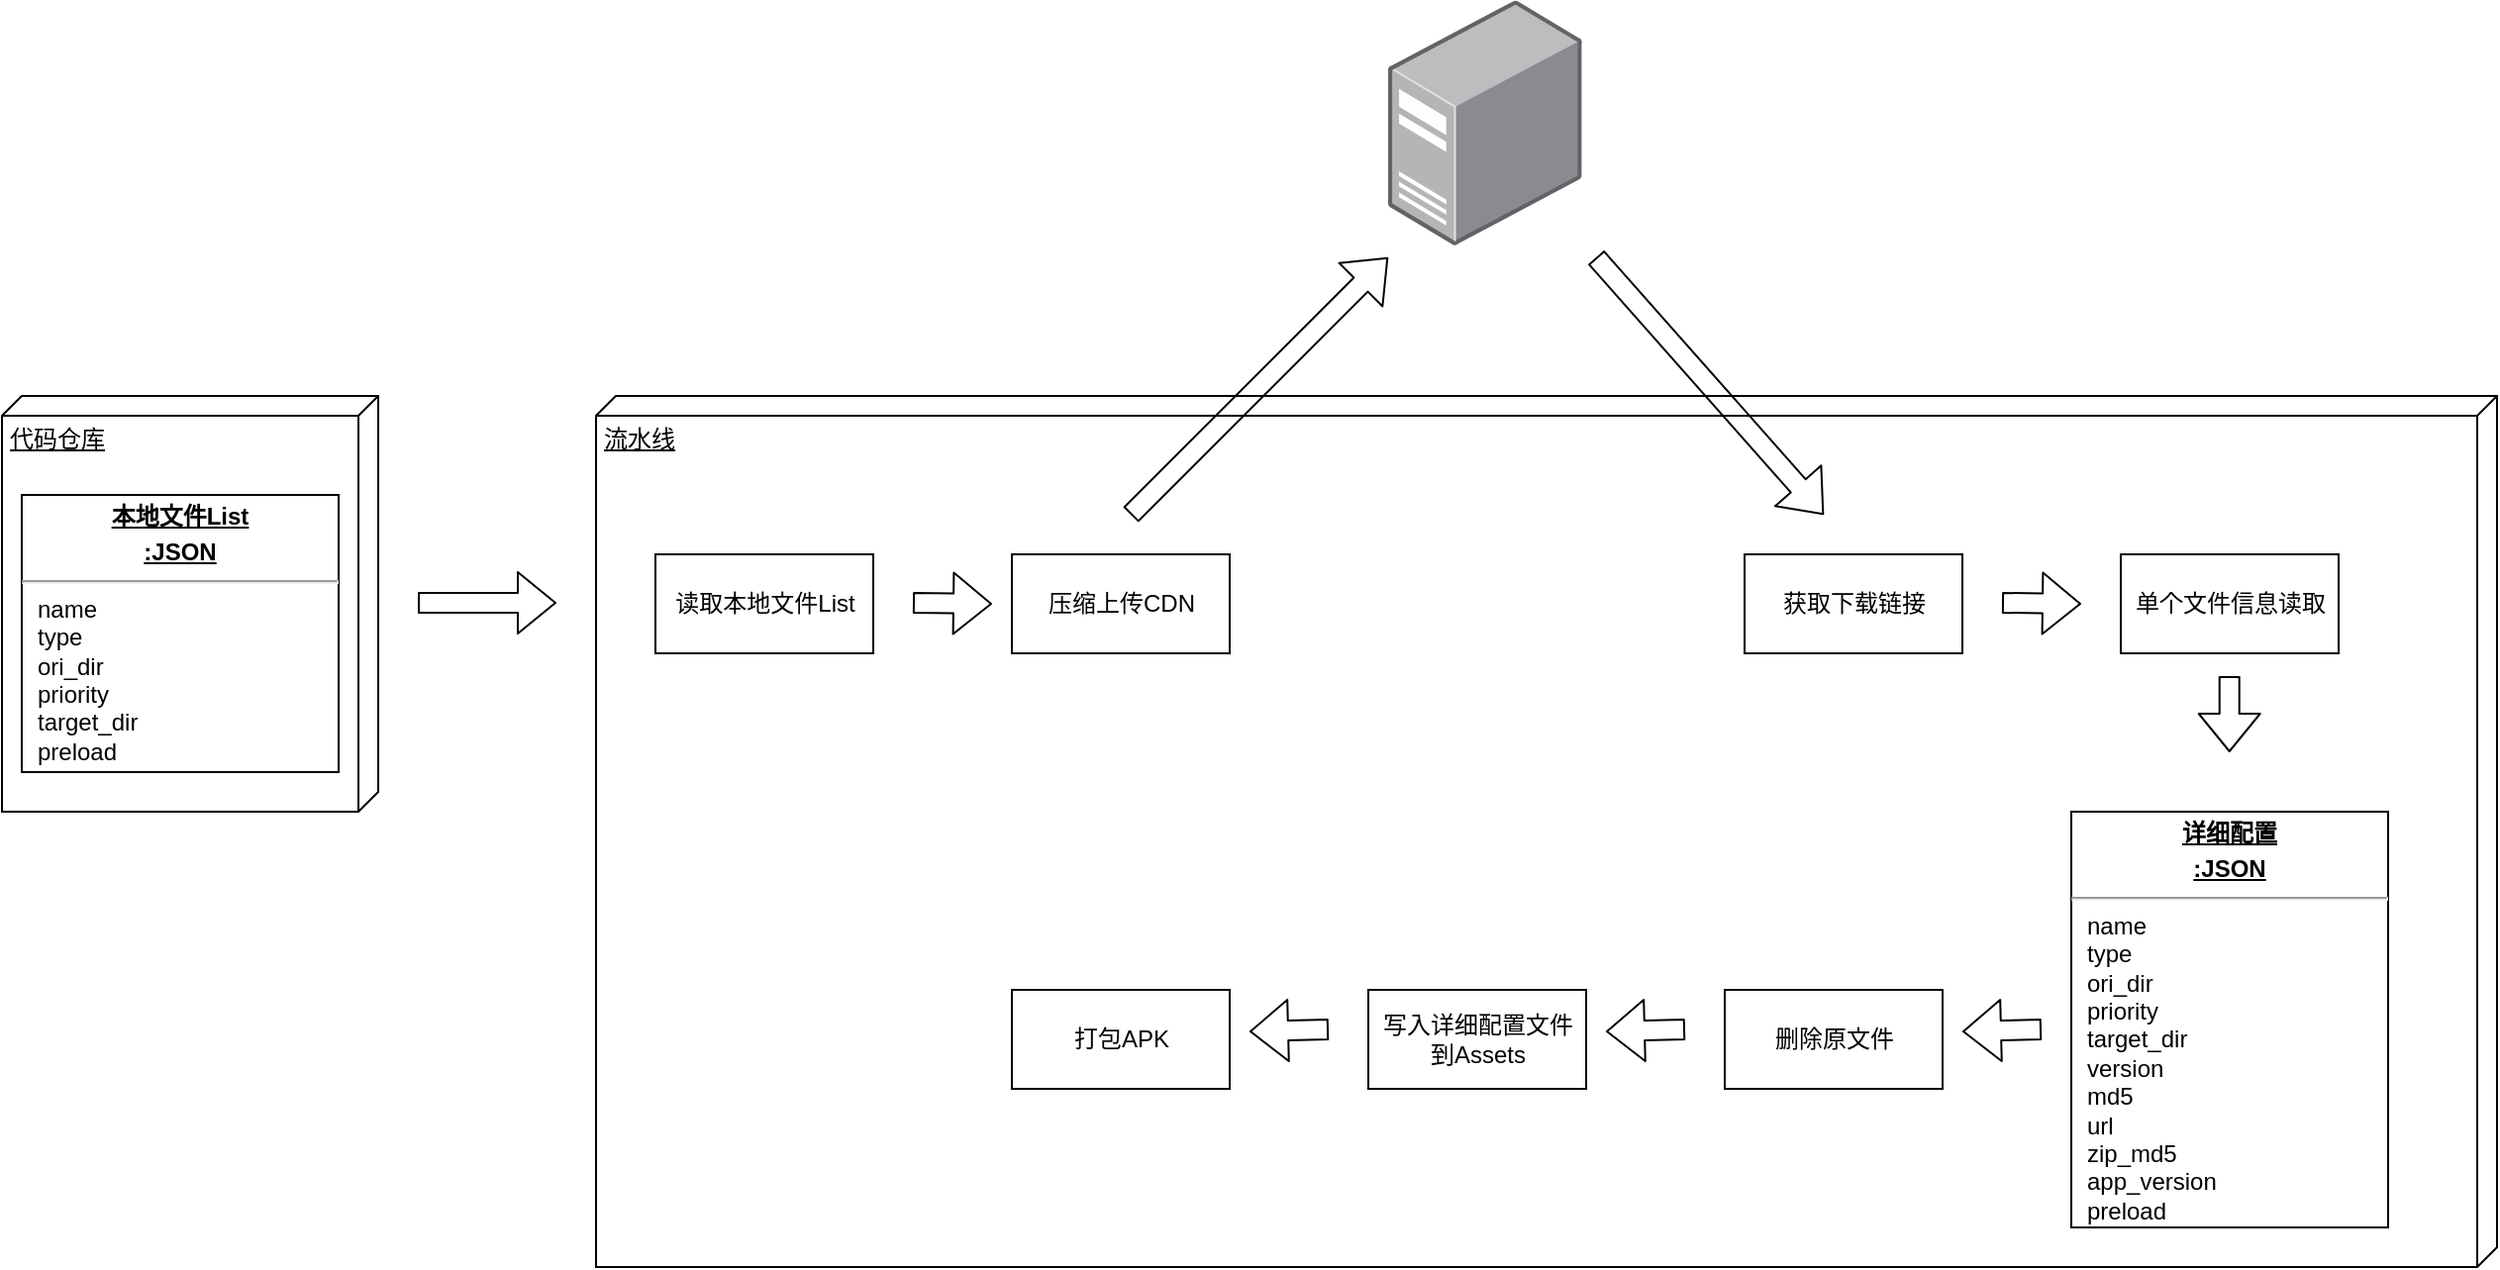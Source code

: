 <mxfile version="14.9.4" type="github" pages="3">
  <diagram id="pP9fZuoyQGxBWTnqSQEP" name="Page-1">
    <mxGraphModel dx="2514" dy="1381" grid="1" gridSize="10" guides="1" tooltips="1" connect="1" arrows="1" fold="1" page="1" pageScale="1" pageWidth="827" pageHeight="1169" math="0" shadow="0">
      <root>
        <mxCell id="0" />
        <mxCell id="1" parent="0" />
        <mxCell id="xXqSuzuqIjrupXnb3zEX-1" value="代码仓库" style="verticalAlign=top;align=left;spacingTop=8;spacingLeft=2;spacingRight=12;shape=cube;size=10;direction=south;fontStyle=4;html=1;" parent="1" vertex="1">
          <mxGeometry x="70" y="340" width="190" height="210" as="geometry" />
        </mxCell>
        <mxCell id="xXqSuzuqIjrupXnb3zEX-2" value="&lt;p style=&quot;margin: 0px ; margin-top: 4px ; text-align: center ; text-decoration: underline&quot;&gt;&lt;b&gt;本地文件List&lt;/b&gt;&lt;/p&gt;&lt;p style=&quot;margin: 0px ; margin-top: 4px ; text-align: center ; text-decoration: underline&quot;&gt;&lt;b&gt;:JSON&lt;/b&gt;&lt;/p&gt;&lt;hr&gt;&lt;p style=&quot;margin: 0px ; margin-left: 8px&quot;&gt;name&lt;/p&gt;&lt;p style=&quot;margin: 0px ; margin-left: 8px&quot;&gt;type&lt;/p&gt;&lt;p style=&quot;margin: 0px ; margin-left: 8px&quot;&gt;ori_dir&lt;/p&gt;&lt;p style=&quot;margin: 0px ; margin-left: 8px&quot;&gt;priority&lt;/p&gt;&lt;p style=&quot;margin: 0px ; margin-left: 8px&quot;&gt;target_dir&lt;/p&gt;&lt;p style=&quot;margin: 0px ; margin-left: 8px&quot;&gt;preload&lt;/p&gt;" style="verticalAlign=top;align=left;overflow=fill;fontSize=12;fontFamily=Helvetica;html=1;" parent="1" vertex="1">
          <mxGeometry x="80" y="390" width="160" height="140" as="geometry" />
        </mxCell>
        <mxCell id="xXqSuzuqIjrupXnb3zEX-3" value="" style="shape=flexArrow;endArrow=classic;html=1;" parent="1" edge="1">
          <mxGeometry width="50" height="50" relative="1" as="geometry">
            <mxPoint x="280" y="444.5" as="sourcePoint" />
            <mxPoint x="350" y="444.5" as="targetPoint" />
          </mxGeometry>
        </mxCell>
        <mxCell id="xXqSuzuqIjrupXnb3zEX-4" value="流水线" style="verticalAlign=top;align=left;spacingTop=8;spacingLeft=2;spacingRight=12;shape=cube;size=10;direction=south;fontStyle=4;html=1;" parent="1" vertex="1">
          <mxGeometry x="370" y="340" width="960" height="440" as="geometry" />
        </mxCell>
        <mxCell id="xXqSuzuqIjrupXnb3zEX-6" value="读取本地文件List" style="html=1;" parent="1" vertex="1">
          <mxGeometry x="400" y="420" width="110" height="50" as="geometry" />
        </mxCell>
        <mxCell id="xXqSuzuqIjrupXnb3zEX-8" value="" style="points=[];aspect=fixed;html=1;align=center;shadow=0;dashed=0;image;image=img/lib/allied_telesis/computer_and_terminals/Server_Desktop.svg;" parent="1" vertex="1">
          <mxGeometry x="770" y="140" width="97.82" height="124" as="geometry" />
        </mxCell>
        <mxCell id="xXqSuzuqIjrupXnb3zEX-9" value="" style="shape=flexArrow;endArrow=classic;html=1;" parent="1" edge="1">
          <mxGeometry width="50" height="50" relative="1" as="geometry">
            <mxPoint x="640" y="400" as="sourcePoint" />
            <mxPoint x="770" y="270" as="targetPoint" />
          </mxGeometry>
        </mxCell>
        <mxCell id="xXqSuzuqIjrupXnb3zEX-10" value="" style="shape=flexArrow;endArrow=classic;html=1;" parent="1" edge="1">
          <mxGeometry width="50" height="50" relative="1" as="geometry">
            <mxPoint x="530" y="444.5" as="sourcePoint" />
            <mxPoint x="570" y="445" as="targetPoint" />
          </mxGeometry>
        </mxCell>
        <mxCell id="xXqSuzuqIjrupXnb3zEX-11" value="压缩上传CDN" style="html=1;" parent="1" vertex="1">
          <mxGeometry x="580" y="420" width="110" height="50" as="geometry" />
        </mxCell>
        <mxCell id="xXqSuzuqIjrupXnb3zEX-12" value="" style="shape=flexArrow;endArrow=classic;html=1;" parent="1" edge="1">
          <mxGeometry width="50" height="50" relative="1" as="geometry">
            <mxPoint x="875" y="270" as="sourcePoint" />
            <mxPoint x="990" y="400" as="targetPoint" />
          </mxGeometry>
        </mxCell>
        <mxCell id="xXqSuzuqIjrupXnb3zEX-13" value="获取下载链接" style="html=1;" parent="1" vertex="1">
          <mxGeometry x="950" y="420" width="110" height="50" as="geometry" />
        </mxCell>
        <mxCell id="xXqSuzuqIjrupXnb3zEX-14" value="&lt;p style=&quot;margin: 0px ; margin-top: 4px ; text-align: center ; text-decoration: underline&quot;&gt;&lt;b&gt;详细配置&lt;/b&gt;&lt;/p&gt;&lt;p style=&quot;margin: 0px ; margin-top: 4px ; text-align: center ; text-decoration: underline&quot;&gt;&lt;b&gt;:JSON&lt;/b&gt;&lt;/p&gt;&lt;hr&gt;&lt;p style=&quot;margin: 0px ; margin-left: 8px&quot;&gt;name&lt;/p&gt;&lt;p style=&quot;margin: 0px ; margin-left: 8px&quot;&gt;type&lt;/p&gt;&lt;p style=&quot;margin: 0px ; margin-left: 8px&quot;&gt;ori_dir&lt;/p&gt;&lt;p style=&quot;margin: 0px ; margin-left: 8px&quot;&gt;priority&lt;/p&gt;&lt;p style=&quot;margin: 0px ; margin-left: 8px&quot;&gt;target_dir&lt;/p&gt;&lt;p style=&quot;margin: 0px ; margin-left: 8px&quot;&gt;version&lt;/p&gt;&lt;p style=&quot;margin: 0px ; margin-left: 8px&quot;&gt;md5&lt;/p&gt;&lt;p style=&quot;margin: 0px ; margin-left: 8px&quot;&gt;url&lt;/p&gt;&lt;p style=&quot;margin: 0px ; margin-left: 8px&quot;&gt;zip_md5&lt;/p&gt;&lt;p style=&quot;margin: 0px ; margin-left: 8px&quot;&gt;app_version&lt;/p&gt;&lt;p style=&quot;margin: 0px ; margin-left: 8px&quot;&gt;preload&lt;/p&gt;" style="verticalAlign=top;align=left;overflow=fill;fontSize=12;fontFamily=Helvetica;html=1;" parent="1" vertex="1">
          <mxGeometry x="1115" y="550" width="160" height="210" as="geometry" />
        </mxCell>
        <mxCell id="xXqSuzuqIjrupXnb3zEX-15" value="" style="shape=flexArrow;endArrow=classic;html=1;" parent="1" edge="1">
          <mxGeometry width="50" height="50" relative="1" as="geometry">
            <mxPoint x="1080" y="444.5" as="sourcePoint" />
            <mxPoint x="1120" y="445" as="targetPoint" />
          </mxGeometry>
        </mxCell>
        <mxCell id="xXqSuzuqIjrupXnb3zEX-16" value="单个文件信息读取" style="html=1;" parent="1" vertex="1">
          <mxGeometry x="1140" y="420" width="110" height="50" as="geometry" />
        </mxCell>
        <mxCell id="xXqSuzuqIjrupXnb3zEX-17" value="" style="shape=flexArrow;endArrow=classic;html=1;" parent="1" edge="1">
          <mxGeometry width="50" height="50" relative="1" as="geometry">
            <mxPoint x="1194.86" y="481.5" as="sourcePoint" />
            <mxPoint x="1194.86" y="520" as="targetPoint" />
          </mxGeometry>
        </mxCell>
        <mxCell id="xXqSuzuqIjrupXnb3zEX-18" value="" style="shape=flexArrow;endArrow=classic;html=1;" parent="1" edge="1">
          <mxGeometry width="50" height="50" relative="1" as="geometry">
            <mxPoint x="1100" y="660" as="sourcePoint" />
            <mxPoint x="1060" y="661" as="targetPoint" />
          </mxGeometry>
        </mxCell>
        <mxCell id="xXqSuzuqIjrupXnb3zEX-19" value="删除原文件" style="html=1;" parent="1" vertex="1">
          <mxGeometry x="940" y="640" width="110" height="50" as="geometry" />
        </mxCell>
        <mxCell id="xXqSuzuqIjrupXnb3zEX-20" value="" style="shape=flexArrow;endArrow=classic;html=1;" parent="1" edge="1">
          <mxGeometry width="50" height="50" relative="1" as="geometry">
            <mxPoint x="920" y="660" as="sourcePoint" />
            <mxPoint x="880" y="661" as="targetPoint" />
          </mxGeometry>
        </mxCell>
        <mxCell id="xXqSuzuqIjrupXnb3zEX-21" value="写入详细配置文件&lt;br&gt;到Assets" style="html=1;" parent="1" vertex="1">
          <mxGeometry x="760" y="640" width="110" height="50" as="geometry" />
        </mxCell>
        <mxCell id="xXqSuzuqIjrupXnb3zEX-22" value="" style="shape=flexArrow;endArrow=classic;html=1;" parent="1" edge="1">
          <mxGeometry width="50" height="50" relative="1" as="geometry">
            <mxPoint x="740" y="660" as="sourcePoint" />
            <mxPoint x="700" y="661" as="targetPoint" />
          </mxGeometry>
        </mxCell>
        <mxCell id="xXqSuzuqIjrupXnb3zEX-23" value="打包APK" style="html=1;" parent="1" vertex="1">
          <mxGeometry x="580" y="640" width="110" height="50" as="geometry" />
        </mxCell>
      </root>
    </mxGraphModel>
  </diagram>
  <diagram id="l8Gi0WIU9agrdK6BOFv5" name="Page-2">
    <mxGraphModel dx="6356" dy="3946" grid="1" gridSize="10" guides="1" tooltips="1" connect="1" arrows="1" fold="1" page="1" pageScale="1" pageWidth="827" pageHeight="1169" math="0" shadow="0">
      <root>
        <mxCell id="3HG3Ophiz11V6QhXmqTA-0" />
        <mxCell id="3HG3Ophiz11V6QhXmqTA-1" parent="3HG3Ophiz11V6QhXmqTA-0" />
        <mxCell id="IaEJr23P7YdoZgCjqE4U-107" value="" style="rounded=1;whiteSpace=wrap;html=1;fillColor=none;dashed=1;arcSize=10;" vertex="1" parent="3HG3Ophiz11V6QhXmqTA-1">
          <mxGeometry x="1590" y="150" width="1010" height="560" as="geometry" />
        </mxCell>
        <mxCell id="IaEJr23P7YdoZgCjqE4U-93" value="" style="rounded=1;whiteSpace=wrap;html=1;fillColor=none;dashed=1;" vertex="1" parent="3HG3Ophiz11V6QhXmqTA-1">
          <mxGeometry x="2750" y="247.5" width="260" height="452.5" as="geometry" />
        </mxCell>
        <mxCell id="cRXY0O3IjF9xMcOLJZXl-11" value="" style="rounded=1;whiteSpace=wrap;html=1;fillColor=none;dashed=1;" parent="3HG3Ophiz11V6QhXmqTA-1" vertex="1">
          <mxGeometry x="1120.5" y="153.5" width="360" height="556.5" as="geometry" />
        </mxCell>
        <mxCell id="cRXY0O3IjF9xMcOLJZXl-6" value="" style="ellipse;html=1;shape=startState;fillColor=#000000;strokeColor=#ff0000;" parent="3HG3Ophiz11V6QhXmqTA-1" vertex="1">
          <mxGeometry x="1285.5" y="170" width="30" height="30" as="geometry" />
        </mxCell>
        <mxCell id="cRXY0O3IjF9xMcOLJZXl-7" value="" style="edgeStyle=orthogonalEdgeStyle;html=1;verticalAlign=bottom;endArrow=open;endSize=8;strokeColor=#ff0000;" parent="3HG3Ophiz11V6QhXmqTA-1" source="cRXY0O3IjF9xMcOLJZXl-6" target="cRXY0O3IjF9xMcOLJZXl-8" edge="1">
          <mxGeometry relative="1" as="geometry">
            <mxPoint x="1300.5" y="260" as="targetPoint" />
          </mxGeometry>
        </mxCell>
        <mxCell id="cRXY0O3IjF9xMcOLJZXl-8" value="JSON转Bean" style="rounded=1;whiteSpace=wrap;html=1;arcSize=40;fontColor=#000000;fillColor=#ffffc0;strokeColor=#ff0000;" parent="3HG3Ophiz11V6QhXmqTA-1" vertex="1">
          <mxGeometry x="1220" y="252" width="161.5" height="60" as="geometry" />
        </mxCell>
        <mxCell id="cRXY0O3IjF9xMcOLJZXl-9" value="" style="edgeStyle=orthogonalEdgeStyle;html=1;verticalAlign=bottom;endArrow=open;endSize=8;strokeColor=#ff0000;" parent="3HG3Ophiz11V6QhXmqTA-1" source="cRXY0O3IjF9xMcOLJZXl-8" edge="1">
          <mxGeometry relative="1" as="geometry">
            <mxPoint x="1300.5" y="372" as="targetPoint" />
          </mxGeometry>
        </mxCell>
        <mxCell id="m6I88GGZK92riiKQ36c8-2" style="edgeStyle=orthogonalEdgeStyle;rounded=0;orthogonalLoop=1;jettySize=auto;html=1;exitX=0.5;exitY=1;exitDx=0;exitDy=0;strokeColor=#FF3333;" parent="3HG3Ophiz11V6QhXmqTA-1" source="cRXY0O3IjF9xMcOLJZXl-10" target="m6I88GGZK92riiKQ36c8-0" edge="1">
          <mxGeometry relative="1" as="geometry" />
        </mxCell>
        <mxCell id="cRXY0O3IjF9xMcOLJZXl-10" value="Bean对象按优先级排序并&lt;br&gt;遍历所有Bean对象进行判断" style="rounded=1;whiteSpace=wrap;html=1;arcSize=40;fontColor=#000000;fillColor=#ffffc0;strokeColor=#ff0000;" parent="3HG3Ophiz11V6QhXmqTA-1" vertex="1">
          <mxGeometry x="1220" y="372" width="161" height="70" as="geometry" />
        </mxCell>
        <mxCell id="m6I88GGZK92riiKQ36c8-109" style="edgeStyle=orthogonalEdgeStyle;rounded=0;orthogonalLoop=1;jettySize=auto;html=1;exitX=0.5;exitY=1;exitDx=0;exitDy=0;entryX=0.533;entryY=0.078;entryDx=0;entryDy=0;entryPerimeter=0;strokeColor=#FF3333;" parent="3HG3Ophiz11V6QhXmqTA-1" source="m6I88GGZK92riiKQ36c8-0" target="m6I88GGZK92riiKQ36c8-3" edge="1">
          <mxGeometry relative="1" as="geometry" />
        </mxCell>
        <mxCell id="m6I88GGZK92riiKQ36c8-110" value="no" style="edgeLabel;html=1;align=center;verticalAlign=middle;resizable=0;points=[];" parent="m6I88GGZK92riiKQ36c8-109" vertex="1" connectable="0">
          <mxGeometry x="-0.251" relative="1" as="geometry">
            <mxPoint y="-1" as="offset" />
          </mxGeometry>
        </mxCell>
        <mxCell id="IaEJr23P7YdoZgCjqE4U-109" style="edgeStyle=orthogonalEdgeStyle;rounded=0;orthogonalLoop=1;jettySize=auto;html=1;exitX=1;exitY=0.5;exitDx=0;exitDy=0;endArrow=open;endFill=0;strokeColor=#FF3333;" edge="1" parent="3HG3Ophiz11V6QhXmqTA-1" source="m6I88GGZK92riiKQ36c8-0">
          <mxGeometry relative="1" as="geometry">
            <mxPoint x="1590" y="430" as="targetPoint" />
            <Array as="points">
              <mxPoint x="1490" y="546" />
              <mxPoint x="1490" y="430" />
            </Array>
          </mxGeometry>
        </mxCell>
        <mxCell id="IaEJr23P7YdoZgCjqE4U-110" value="yes" style="edgeLabel;html=1;align=center;verticalAlign=middle;resizable=0;points=[];" vertex="1" connectable="0" parent="IaEJr23P7YdoZgCjqE4U-109">
          <mxGeometry x="-0.815" relative="1" as="geometry">
            <mxPoint as="offset" />
          </mxGeometry>
        </mxCell>
        <mxCell id="m6I88GGZK92riiKQ36c8-0" value="是否需要预加载" style="rhombus;whiteSpace=wrap;html=1;fillColor=#ffffc0;strokeColor=#ff0000;" parent="3HG3Ophiz11V6QhXmqTA-1" vertex="1">
          <mxGeometry x="1190.75" y="503.5" width="220" height="84.5" as="geometry" />
        </mxCell>
        <mxCell id="m6I88GGZK92riiKQ36c8-3" value="" style="ellipse;html=1;shape=endState;fillColor=#000000;strokeColor=#ff0000;" parent="3HG3Ophiz11V6QhXmqTA-1" vertex="1">
          <mxGeometry x="1285" y="654" width="30" height="30" as="geometry" />
        </mxCell>
        <mxCell id="m6I88GGZK92riiKQ36c8-7" value="启动流程" style="text;html=1;strokeColor=none;fillColor=none;align=center;verticalAlign=middle;whiteSpace=wrap;rounded=0;dashed=1;" parent="3HG3Ophiz11V6QhXmqTA-1" vertex="1">
          <mxGeometry x="1150" y="170" width="81" height="20" as="geometry" />
        </mxCell>
        <mxCell id="IaEJr23P7YdoZgCjqE4U-10" style="edgeStyle=orthogonalEdgeStyle;rounded=0;orthogonalLoop=1;jettySize=auto;html=1;exitX=1;exitY=0.5;exitDx=0;exitDy=0;entryX=0;entryY=0.5;entryDx=0;entryDy=0;endArrow=open;endFill=0;strokeColor=#FF3333;" edge="1" parent="3HG3Ophiz11V6QhXmqTA-1" source="m6I88GGZK92riiKQ36c8-9" target="IaEJr23P7YdoZgCjqE4U-4">
          <mxGeometry relative="1" as="geometry" />
        </mxCell>
        <mxCell id="IaEJr23P7YdoZgCjqE4U-11" value="no" style="edgeLabel;html=1;align=center;verticalAlign=middle;resizable=0;points=[];" vertex="1" connectable="0" parent="IaEJr23P7YdoZgCjqE4U-10">
          <mxGeometry x="0.105" relative="1" as="geometry">
            <mxPoint x="-13" y="-10" as="offset" />
          </mxGeometry>
        </mxCell>
        <mxCell id="m6I88GGZK92riiKQ36c8-9" value="用文件名查询DB是否存在记录" style="rhombus;whiteSpace=wrap;html=1;fillColor=#ffffc0;strokeColor=#ff0000;" parent="3HG3Ophiz11V6QhXmqTA-1" vertex="1">
          <mxGeometry x="1680" y="265.5" width="220" height="84.5" as="geometry" />
        </mxCell>
        <mxCell id="m6I88GGZK92riiKQ36c8-10" value="yes" style="edgeStyle=orthogonalEdgeStyle;html=1;align=left;verticalAlign=top;endArrow=open;endSize=8;strokeColor=#ff0000;entryX=0.5;entryY=0;entryDx=0;entryDy=0;" parent="3HG3Ophiz11V6QhXmqTA-1" source="m6I88GGZK92riiKQ36c8-9" target="m6I88GGZK92riiKQ36c8-11" edge="1">
          <mxGeometry x="-0.325" relative="1" as="geometry">
            <mxPoint x="1791" y="370" as="targetPoint" />
            <mxPoint as="offset" />
          </mxGeometry>
        </mxCell>
        <mxCell id="IaEJr23P7YdoZgCjqE4U-22" style="edgeStyle=orthogonalEdgeStyle;rounded=0;orthogonalLoop=1;jettySize=auto;html=1;exitX=1;exitY=0.5;exitDx=0;exitDy=0;entryX=0;entryY=0.5;entryDx=0;entryDy=0;endArrow=open;endFill=0;strokeColor=#FF3333;" edge="1" parent="3HG3Ophiz11V6QhXmqTA-1" source="m6I88GGZK92riiKQ36c8-11" target="IaEJr23P7YdoZgCjqE4U-17">
          <mxGeometry relative="1" as="geometry" />
        </mxCell>
        <mxCell id="IaEJr23P7YdoZgCjqE4U-23" value="yes" style="edgeLabel;html=1;align=center;verticalAlign=middle;resizable=0;points=[];" vertex="1" connectable="0" parent="IaEJr23P7YdoZgCjqE4U-22">
          <mxGeometry x="0.095" y="3" relative="1" as="geometry">
            <mxPoint x="-5" y="-8" as="offset" />
          </mxGeometry>
        </mxCell>
        <mxCell id="m6I88GGZK92riiKQ36c8-11" value="是否为首次安装或覆盖安装场景" style="rhombus;whiteSpace=wrap;html=1;fillColor=#ffffc0;strokeColor=#ff0000;" parent="3HG3Ophiz11V6QhXmqTA-1" vertex="1">
          <mxGeometry x="1680" y="425.5" width="220" height="84.5" as="geometry" />
        </mxCell>
        <mxCell id="m6I88GGZK92riiKQ36c8-12" value="no" style="edgeStyle=orthogonalEdgeStyle;html=1;align=left;verticalAlign=top;endArrow=open;endSize=8;strokeColor=#ff0000;entryX=0.5;entryY=0;entryDx=0;entryDy=0;" parent="3HG3Ophiz11V6QhXmqTA-1" edge="1">
          <mxGeometry x="-0.325" relative="1" as="geometry">
            <mxPoint x="1790.01" y="585.5" as="targetPoint" />
            <mxPoint x="1790.01" y="510.0" as="sourcePoint" />
            <mxPoint as="offset" />
          </mxGeometry>
        </mxCell>
        <mxCell id="IaEJr23P7YdoZgCjqE4U-20" style="rounded=0;orthogonalLoop=1;jettySize=auto;html=1;exitX=1;exitY=0;exitDx=0;exitDy=0;entryX=0;entryY=1;entryDx=0;entryDy=0;endArrow=open;endFill=0;strokeColor=#FF3333;" edge="1" parent="3HG3Ophiz11V6QhXmqTA-1" source="m6I88GGZK92riiKQ36c8-13" target="IaEJr23P7YdoZgCjqE4U-17">
          <mxGeometry relative="1" as="geometry" />
        </mxCell>
        <mxCell id="IaEJr23P7YdoZgCjqE4U-21" value="yes(上次流程中断)" style="edgeLabel;html=1;align=center;verticalAlign=middle;resizable=0;points=[];" vertex="1" connectable="0" parent="IaEJr23P7YdoZgCjqE4U-20">
          <mxGeometry x="-0.421" y="1" relative="1" as="geometry">
            <mxPoint y="-8" as="offset" />
          </mxGeometry>
        </mxCell>
        <mxCell id="IaEJr23P7YdoZgCjqE4U-45" value="no" style="edgeStyle=none;rounded=0;orthogonalLoop=1;jettySize=auto;html=1;exitX=1;exitY=0.5;exitDx=0;exitDy=0;entryX=0;entryY=0.5;entryDx=0;entryDy=0;endArrow=open;endFill=0;strokeColor=#FF3333;" edge="1" parent="3HG3Ophiz11V6QhXmqTA-1" source="m6I88GGZK92riiKQ36c8-13" target="IaEJr23P7YdoZgCjqE4U-42">
          <mxGeometry x="0.013" y="18" relative="1" as="geometry">
            <mxPoint as="offset" />
          </mxGeometry>
        </mxCell>
        <mxCell id="m6I88GGZK92riiKQ36c8-13" value="db.appVer &amp;lt; bean.appVer&lt;br&gt;(保证上次流程已完整执行)" style="rhombus;whiteSpace=wrap;html=1;fillColor=#ffffc0;strokeColor=#ff0000;" parent="3HG3Ophiz11V6QhXmqTA-1" vertex="1">
          <mxGeometry x="1680" y="585.5" width="220" height="84.5" as="geometry" />
        </mxCell>
        <mxCell id="m6I88GGZK92riiKQ36c8-14" value="本地验证" style="text;html=1;strokeColor=none;fillColor=none;align=center;verticalAlign=middle;whiteSpace=wrap;rounded=0;dashed=1;" parent="3HG3Ophiz11V6QhXmqTA-1" vertex="1">
          <mxGeometry x="1628.25" y="170" width="81" height="20" as="geometry" />
        </mxCell>
        <mxCell id="m6I88GGZK92riiKQ36c8-16" value="" style="ellipse;html=1;shape=startState;fillColor=#000000;strokeColor=#ff0000;" parent="3HG3Ophiz11V6QhXmqTA-1" vertex="1">
          <mxGeometry x="1775" y="183.5" width="30" height="30" as="geometry" />
        </mxCell>
        <mxCell id="m6I88GGZK92riiKQ36c8-17" value="" style="edgeStyle=orthogonalEdgeStyle;html=1;verticalAlign=bottom;endArrow=open;endSize=8;strokeColor=#ff0000;" parent="3HG3Ophiz11V6QhXmqTA-1" source="m6I88GGZK92riiKQ36c8-16" edge="1">
          <mxGeometry relative="1" as="geometry">
            <mxPoint x="1790.25" y="265.5" as="targetPoint" />
          </mxGeometry>
        </mxCell>
        <mxCell id="m6I88GGZK92riiKQ36c8-113" value="" style="rounded=1;whiteSpace=wrap;html=1;fillColor=none;dashed=1;" parent="3HG3Ophiz11V6QhXmqTA-1" vertex="1">
          <mxGeometry x="1120" y="770" width="360" height="470" as="geometry" />
        </mxCell>
        <mxCell id="m6I88GGZK92riiKQ36c8-114" value="" style="ellipse;html=1;shape=startState;fillColor=#000000;strokeColor=#ff0000;" parent="3HG3Ophiz11V6QhXmqTA-1" vertex="1">
          <mxGeometry x="1285" y="786.5" width="30" height="30" as="geometry" />
        </mxCell>
        <mxCell id="m6I88GGZK92riiKQ36c8-115" value="" style="edgeStyle=orthogonalEdgeStyle;html=1;verticalAlign=bottom;endArrow=open;endSize=8;strokeColor=#ff0000;" parent="3HG3Ophiz11V6QhXmqTA-1" source="m6I88GGZK92riiKQ36c8-114" target="m6I88GGZK92riiKQ36c8-116" edge="1">
          <mxGeometry relative="1" as="geometry">
            <mxPoint x="1300" y="876.5" as="targetPoint" />
          </mxGeometry>
        </mxCell>
        <mxCell id="m6I88GGZK92riiKQ36c8-116" value="根据文件名从初始化加载的Bean对象集合中，挑选需要对象" style="rounded=1;whiteSpace=wrap;html=1;arcSize=40;fontColor=#000000;fillColor=#ffffc0;strokeColor=#ff0000;" parent="3HG3Ophiz11V6QhXmqTA-1" vertex="1">
          <mxGeometry x="1219.5" y="868.5" width="161.5" height="60" as="geometry" />
        </mxCell>
        <mxCell id="m6I88GGZK92riiKQ36c8-117" value="" style="edgeStyle=orthogonalEdgeStyle;html=1;verticalAlign=bottom;endArrow=open;endSize=8;strokeColor=#ff0000;" parent="3HG3Ophiz11V6QhXmqTA-1" source="m6I88GGZK92riiKQ36c8-116" edge="1">
          <mxGeometry relative="1" as="geometry">
            <mxPoint x="1300" y="988.5" as="targetPoint" />
          </mxGeometry>
        </mxCell>
        <mxCell id="m6I88GGZK92riiKQ36c8-126" style="edgeStyle=orthogonalEdgeStyle;rounded=0;orthogonalLoop=1;jettySize=auto;html=1;exitX=0.5;exitY=1;exitDx=0;exitDy=0;strokeColor=#FF3333;" parent="3HG3Ophiz11V6QhXmqTA-1" source="m6I88GGZK92riiKQ36c8-119" target="m6I88GGZK92riiKQ36c8-125" edge="1">
          <mxGeometry relative="1" as="geometry" />
        </mxCell>
        <mxCell id="m6I88GGZK92riiKQ36c8-119" value="Bean对象按优先级排序" style="rounded=1;whiteSpace=wrap;html=1;arcSize=40;fontColor=#000000;fillColor=#ffffc0;strokeColor=#ff0000;" parent="3HG3Ophiz11V6QhXmqTA-1" vertex="1">
          <mxGeometry x="1219.5" y="988.5" width="161" height="70" as="geometry" />
        </mxCell>
        <mxCell id="m6I88GGZK92riiKQ36c8-124" value="非预加载流程" style="text;html=1;strokeColor=none;fillColor=none;align=center;verticalAlign=middle;whiteSpace=wrap;rounded=0;dashed=1;" parent="3HG3Ophiz11V6QhXmqTA-1" vertex="1">
          <mxGeometry x="1149.5" y="786.5" width="81" height="20" as="geometry" />
        </mxCell>
        <mxCell id="IaEJr23P7YdoZgCjqE4U-108" style="edgeStyle=orthogonalEdgeStyle;rounded=0;orthogonalLoop=1;jettySize=auto;html=1;exitX=1;exitY=0.5;exitDx=0;exitDy=0;entryX=0;entryY=0.5;entryDx=0;entryDy=0;endArrow=open;endFill=0;strokeColor=#FF3333;" edge="1" parent="3HG3Ophiz11V6QhXmqTA-1" source="m6I88GGZK92riiKQ36c8-125" target="IaEJr23P7YdoZgCjqE4U-107">
          <mxGeometry relative="1" as="geometry">
            <Array as="points">
              <mxPoint x="1490" y="1155" />
              <mxPoint x="1490" y="430" />
            </Array>
          </mxGeometry>
        </mxCell>
        <mxCell id="m6I88GGZK92riiKQ36c8-125" value="遍历所有Bean对象" style="rounded=1;whiteSpace=wrap;html=1;arcSize=40;fontColor=#000000;fillColor=#ffffc0;strokeColor=#ff0000;" parent="3HG3Ophiz11V6QhXmqTA-1" vertex="1">
          <mxGeometry x="1219.5" y="1120" width="161" height="70" as="geometry" />
        </mxCell>
        <mxCell id="IaEJr23P7YdoZgCjqE4U-13" style="edgeStyle=orthogonalEdgeStyle;rounded=0;orthogonalLoop=1;jettySize=auto;html=1;exitX=1;exitY=0.5;exitDx=0;exitDy=0;entryX=0;entryY=0.5;entryDx=0;entryDy=0;endArrow=open;endFill=0;strokeColor=#FF3333;" edge="1" parent="3HG3Ophiz11V6QhXmqTA-1" source="IaEJr23P7YdoZgCjqE4U-4" target="IaEJr23P7YdoZgCjqE4U-12">
          <mxGeometry relative="1" as="geometry" />
        </mxCell>
        <mxCell id="IaEJr23P7YdoZgCjqE4U-14" value="yes" style="edgeLabel;html=1;align=center;verticalAlign=middle;resizable=0;points=[];" vertex="1" connectable="0" parent="IaEJr23P7YdoZgCjqE4U-13">
          <mxGeometry x="-0.054" relative="1" as="geometry">
            <mxPoint y="-12" as="offset" />
          </mxGeometry>
        </mxCell>
        <mxCell id="IaEJr23P7YdoZgCjqE4U-99" style="edgeStyle=orthogonalEdgeStyle;rounded=0;orthogonalLoop=1;jettySize=auto;html=1;exitX=0.5;exitY=0;exitDx=0;exitDy=0;endArrow=open;endFill=0;strokeColor=#FF3333;entryX=0.5;entryY=0;entryDx=0;entryDy=0;" edge="1" parent="3HG3Ophiz11V6QhXmqTA-1" source="IaEJr23P7YdoZgCjqE4U-4" target="m6I88GGZK92riiKQ36c8-87">
          <mxGeometry relative="1" as="geometry">
            <mxPoint x="3300.0" y="235.294" as="targetPoint" />
            <Array as="points">
              <mxPoint x="2119" y="200" />
              <mxPoint x="3300" y="200" />
            </Array>
          </mxGeometry>
        </mxCell>
        <mxCell id="IaEJr23P7YdoZgCjqE4U-100" value="no" style="edgeLabel;html=1;align=center;verticalAlign=middle;resizable=0;points=[];" vertex="1" connectable="0" parent="IaEJr23P7YdoZgCjqE4U-99">
          <mxGeometry x="-0.57" y="2" relative="1" as="geometry">
            <mxPoint x="339" y="-8" as="offset" />
          </mxGeometry>
        </mxCell>
        <mxCell id="IaEJr23P7YdoZgCjqE4U-4" value="是否是hippy" style="rhombus;whiteSpace=wrap;html=1;fillColor=#ffffc0;strokeColor=#ff0000;" vertex="1" parent="3HG3Ophiz11V6QhXmqTA-1">
          <mxGeometry x="2009" y="265.75" width="220" height="84.5" as="geometry" />
        </mxCell>
        <mxCell id="IaEJr23P7YdoZgCjqE4U-96" style="edgeStyle=orthogonalEdgeStyle;rounded=0;orthogonalLoop=1;jettySize=auto;html=1;exitX=1;exitY=0.5;exitDx=0;exitDy=0;endArrow=open;endFill=0;strokeColor=#FF3333;" edge="1" parent="3HG3Ophiz11V6QhXmqTA-1" source="IaEJr23P7YdoZgCjqE4U-12">
          <mxGeometry relative="1" as="geometry">
            <mxPoint x="2744" y="309" as="targetPoint" />
          </mxGeometry>
        </mxCell>
        <mxCell id="IaEJr23P7YdoZgCjqE4U-97" value="yes" style="edgeLabel;html=1;align=center;verticalAlign=middle;resizable=0;points=[];" vertex="1" connectable="0" parent="IaEJr23P7YdoZgCjqE4U-96">
          <mxGeometry x="-0.238" y="2" relative="1" as="geometry">
            <mxPoint y="-9" as="offset" />
          </mxGeometry>
        </mxCell>
        <mxCell id="IaEJr23P7YdoZgCjqE4U-98" style="edgeStyle=orthogonalEdgeStyle;rounded=0;orthogonalLoop=1;jettySize=auto;html=1;exitX=0.5;exitY=0;exitDx=0;exitDy=0;entryX=0.5;entryY=0;entryDx=0;entryDy=0;endArrow=open;endFill=0;strokeColor=#FF3333;" edge="1" parent="3HG3Ophiz11V6QhXmqTA-1" source="IaEJr23P7YdoZgCjqE4U-12" target="m6I88GGZK92riiKQ36c8-87">
          <mxGeometry relative="1" as="geometry">
            <Array as="points">
              <mxPoint x="2459" y="200" />
              <mxPoint x="3300" y="200" />
            </Array>
          </mxGeometry>
        </mxCell>
        <mxCell id="IaEJr23P7YdoZgCjqE4U-12" value="bean.ver &amp;lt; online.ver&lt;br&gt;(异步请求)" style="rhombus;whiteSpace=wrap;html=1;fillColor=#ffffc0;strokeColor=#ff0000;" vertex="1" parent="3HG3Ophiz11V6QhXmqTA-1">
          <mxGeometry x="2349" y="266.25" width="220" height="84.5" as="geometry" />
        </mxCell>
        <mxCell id="IaEJr23P7YdoZgCjqE4U-18" style="edgeStyle=orthogonalEdgeStyle;rounded=0;orthogonalLoop=1;jettySize=auto;html=1;exitX=0.5;exitY=0;exitDx=0;exitDy=0;endArrow=open;endFill=0;strokeColor=#FF3333;" edge="1" parent="3HG3Ophiz11V6QhXmqTA-1" source="IaEJr23P7YdoZgCjqE4U-17">
          <mxGeometry relative="1" as="geometry">
            <mxPoint x="2119" y="351.25" as="targetPoint" />
          </mxGeometry>
        </mxCell>
        <mxCell id="IaEJr23P7YdoZgCjqE4U-19" value="yes" style="edgeLabel;html=1;align=center;verticalAlign=middle;resizable=0;points=[];" vertex="1" connectable="0" parent="IaEJr23P7YdoZgCjqE4U-18">
          <mxGeometry x="-0.441" y="2" relative="1" as="geometry">
            <mxPoint as="offset" />
          </mxGeometry>
        </mxCell>
        <mxCell id="IaEJr23P7YdoZgCjqE4U-28" value="no&lt;br&gt;(在更新app之&lt;br&gt;前更新了hippy)" style="edgeStyle=orthogonalEdgeStyle;rounded=0;orthogonalLoop=1;jettySize=auto;html=1;exitX=1;exitY=0.5;exitDx=0;exitDy=0;entryX=0;entryY=0.5;entryDx=0;entryDy=0;endArrow=open;endFill=0;strokeColor=#FF3333;" edge="1" parent="3HG3Ophiz11V6QhXmqTA-1" source="IaEJr23P7YdoZgCjqE4U-17" target="IaEJr23P7YdoZgCjqE4U-25">
          <mxGeometry x="0.017" y="28" relative="1" as="geometry">
            <mxPoint as="offset" />
          </mxGeometry>
        </mxCell>
        <mxCell id="IaEJr23P7YdoZgCjqE4U-17" value="db.ver &amp;lt;= bean.ver" style="rhombus;whiteSpace=wrap;html=1;fillColor=#ffffc0;strokeColor=#ff0000;" vertex="1" parent="3HG3Ophiz11V6QhXmqTA-1">
          <mxGeometry x="2009" y="425.75" width="220" height="84.5" as="geometry" />
        </mxCell>
        <mxCell id="IaEJr23P7YdoZgCjqE4U-26" style="edgeStyle=orthogonalEdgeStyle;rounded=0;orthogonalLoop=1;jettySize=auto;html=1;exitX=0.5;exitY=1;exitDx=0;exitDy=0;endArrow=open;endFill=0;strokeColor=#FF3333;" edge="1" parent="3HG3Ophiz11V6QhXmqTA-1" source="IaEJr23P7YdoZgCjqE4U-25">
          <mxGeometry relative="1" as="geometry">
            <mxPoint x="2459.1" y="598" as="targetPoint" />
          </mxGeometry>
        </mxCell>
        <mxCell id="IaEJr23P7YdoZgCjqE4U-27" value="no" style="edgeLabel;html=1;align=center;verticalAlign=middle;resizable=0;points=[];" vertex="1" connectable="0" parent="IaEJr23P7YdoZgCjqE4U-26">
          <mxGeometry x="-0.236" y="1" relative="1" as="geometry">
            <mxPoint x="9" y="2" as="offset" />
          </mxGeometry>
        </mxCell>
        <mxCell id="IaEJr23P7YdoZgCjqE4U-43" style="rounded=0;orthogonalLoop=1;jettySize=auto;html=1;exitX=0;exitY=1;exitDx=0;exitDy=0;entryX=1;entryY=0;entryDx=0;entryDy=0;endArrow=open;endFill=0;strokeColor=#FF3333;" edge="1" parent="3HG3Ophiz11V6QhXmqTA-1" source="IaEJr23P7YdoZgCjqE4U-25" target="IaEJr23P7YdoZgCjqE4U-42">
          <mxGeometry relative="1" as="geometry" />
        </mxCell>
        <mxCell id="IaEJr23P7YdoZgCjqE4U-44" value="yes" style="edgeLabel;html=1;align=center;verticalAlign=middle;resizable=0;points=[];" vertex="1" connectable="0" parent="IaEJr23P7YdoZgCjqE4U-43">
          <mxGeometry x="0.059" relative="1" as="geometry">
            <mxPoint x="1" as="offset" />
          </mxGeometry>
        </mxCell>
        <mxCell id="IaEJr23P7YdoZgCjqE4U-25" value="判断当前应用版本是否适用&lt;br&gt;db数据（&amp;gt;= 或者=）" style="rhombus;whiteSpace=wrap;html=1;fillColor=#ffffc0;strokeColor=#ff0000;" vertex="1" parent="3HG3Ophiz11V6QhXmqTA-1">
          <mxGeometry x="2349" y="425.75" width="220" height="84.5" as="geometry" />
        </mxCell>
        <mxCell id="IaEJr23P7YdoZgCjqE4U-38" style="edgeStyle=orthogonalEdgeStyle;rounded=0;orthogonalLoop=1;jettySize=auto;html=1;exitX=0.5;exitY=1;exitDx=0;exitDy=0;entryX=0;entryY=0.5;entryDx=0;entryDy=0;endArrow=open;endFill=0;strokeColor=#FF3333;" edge="1" parent="3HG3Ophiz11V6QhXmqTA-1" source="IaEJr23P7YdoZgCjqE4U-36" target="m6I88GGZK92riiKQ36c8-9">
          <mxGeometry relative="1" as="geometry" />
        </mxCell>
        <mxCell id="IaEJr23P7YdoZgCjqE4U-36" value="删除db及文件" style="rounded=1;whiteSpace=wrap;html=1;arcSize=40;fontColor=#000000;fillColor=#ffffc0;strokeColor=#ff0000;" vertex="1" parent="3HG3Ophiz11V6QhXmqTA-1">
          <mxGeometry x="2378.25" y="598" width="161.5" height="60" as="geometry" />
        </mxCell>
        <mxCell id="IaEJr23P7YdoZgCjqE4U-111" style="edgeStyle=orthogonalEdgeStyle;rounded=0;orthogonalLoop=1;jettySize=auto;html=1;exitX=0.5;exitY=1;exitDx=0;exitDy=0;entryX=0.473;entryY=0;entryDx=0;entryDy=0;entryPerimeter=0;endArrow=open;endFill=0;strokeColor=#FF3333;" edge="1" parent="3HG3Ophiz11V6QhXmqTA-1" source="IaEJr23P7YdoZgCjqE4U-42" target="IaEJr23P7YdoZgCjqE4U-84">
          <mxGeometry relative="1" as="geometry" />
        </mxCell>
        <mxCell id="IaEJr23P7YdoZgCjqE4U-42" value="优先使用本地文件&lt;br&gt;(同步appVer)" style="rounded=1;whiteSpace=wrap;html=1;arcSize=40;fontColor=#000000;fillColor=#ffffc0;strokeColor=#ff0000;" vertex="1" parent="3HG3Ophiz11V6QhXmqTA-1">
          <mxGeometry x="2038.25" y="597.75" width="161.5" height="60" as="geometry" />
        </mxCell>
        <mxCell id="IaEJr23P7YdoZgCjqE4U-85" value="" style="group" vertex="1" connectable="0" parent="3HG3Ophiz11V6QhXmqTA-1">
          <mxGeometry x="1590" y="738.25" width="1120" height="833.5" as="geometry" />
        </mxCell>
        <mxCell id="IaEJr23P7YdoZgCjqE4U-84" value="" style="rounded=1;whiteSpace=wrap;html=1;fillColor=none;dashed=1;" vertex="1" parent="IaEJr23P7YdoZgCjqE4U-85">
          <mxGeometry width="1120" height="833.5" as="geometry" />
        </mxCell>
        <mxCell id="m6I88GGZK92riiKQ36c8-55" value="" style="ellipse;html=1;shape=startState;fillColor=#000000;strokeColor=#ff0000;dashed=1;" parent="IaEJr23P7YdoZgCjqE4U-85" vertex="1">
          <mxGeometry x="185" y="33.75" width="30" height="30" as="geometry" />
        </mxCell>
        <mxCell id="m6I88GGZK92riiKQ36c8-56" value="" style="edgeStyle=orthogonalEdgeStyle;html=1;verticalAlign=bottom;endArrow=open;endSize=8;strokeColor=#ff0000;" parent="IaEJr23P7YdoZgCjqE4U-85" edge="1">
          <mxGeometry relative="1" as="geometry">
            <mxPoint x="200" y="123.75" as="targetPoint" />
            <mxPoint x="200" y="63.75" as="sourcePoint" />
          </mxGeometry>
        </mxCell>
        <mxCell id="m6I88GGZK92riiKQ36c8-57" value="zip文件是否存在" style="rhombus;whiteSpace=wrap;html=1;fillColor=#ffffc0;strokeColor=#ff0000;" parent="IaEJr23P7YdoZgCjqE4U-85" vertex="1">
          <mxGeometry x="90" y="264.5" width="220" height="84.5" as="geometry" />
        </mxCell>
        <mxCell id="m6I88GGZK92riiKQ36c8-58" value="yes" style="edgeStyle=orthogonalEdgeStyle;html=1;align=left;verticalAlign=top;endArrow=open;endSize=8;strokeColor=#ff0000;exitX=0.5;exitY=1;exitDx=0;exitDy=0;" parent="IaEJr23P7YdoZgCjqE4U-85" source="m6I88GGZK92riiKQ36c8-57" edge="1">
          <mxGeometry x="-0.325" relative="1" as="geometry">
            <mxPoint x="200" y="403.5" as="targetPoint" />
            <mxPoint x="1055" y="392.5" as="sourcePoint" />
            <mxPoint as="offset" />
          </mxGeometry>
        </mxCell>
        <mxCell id="m6I88GGZK92riiKQ36c8-60" value="检查Zip文件md5是否正确" style="rhombus;whiteSpace=wrap;html=1;fillColor=#ffffc0;strokeColor=#ff0000;" parent="IaEJr23P7YdoZgCjqE4U-85" vertex="1">
          <mxGeometry x="90" y="404.5" width="220" height="84.5" as="geometry" />
        </mxCell>
        <mxCell id="m6I88GGZK92riiKQ36c8-61" value="yes" style="edgeStyle=orthogonalEdgeStyle;html=1;align=left;verticalAlign=top;endArrow=open;endSize=8;strokeColor=#ff0000;exitX=0.5;exitY=1;exitDx=0;exitDy=0;" parent="IaEJr23P7YdoZgCjqE4U-85" edge="1">
          <mxGeometry x="-0.325" relative="1" as="geometry">
            <mxPoint x="200" y="554.5" as="targetPoint" />
            <mxPoint x="200" y="489" as="sourcePoint" />
            <mxPoint as="offset" />
          </mxGeometry>
        </mxCell>
        <mxCell id="m6I88GGZK92riiKQ36c8-62" value="解压Zip" style="rounded=1;whiteSpace=wrap;html=1;arcSize=40;fontColor=#000000;fillColor=#ffffc0;strokeColor=#ff0000;" parent="IaEJr23P7YdoZgCjqE4U-85" vertex="1">
          <mxGeometry x="119.25" y="554.5" width="161.5" height="60" as="geometry" />
        </mxCell>
        <mxCell id="m6I88GGZK92riiKQ36c8-65" value="加载流程" style="text;html=1;strokeColor=none;fillColor=none;align=center;verticalAlign=middle;whiteSpace=wrap;rounded=0;dashed=1;" parent="IaEJr23P7YdoZgCjqE4U-85" vertex="1">
          <mxGeometry x="38.25" y="48" width="81" height="20" as="geometry" />
        </mxCell>
        <mxCell id="m6I88GGZK92riiKQ36c8-66" value="zip文件是否存在" style="rhombus;whiteSpace=wrap;html=1;fillColor=#ffffc0;strokeColor=#ff0000;" parent="IaEJr23P7YdoZgCjqE4U-85" vertex="1">
          <mxGeometry x="90" y="264.5" width="220" height="84.5" as="geometry" />
        </mxCell>
        <mxCell id="m6I88GGZK92riiKQ36c8-68" value="" style="edgeStyle=orthogonalEdgeStyle;html=1;verticalAlign=bottom;endArrow=open;endSize=8;strokeColor=#ff0000;" parent="IaEJr23P7YdoZgCjqE4U-85" edge="1">
          <mxGeometry relative="1" as="geometry">
            <mxPoint x="200" y="123.75" as="targetPoint" />
            <mxPoint x="200" y="63.75" as="sourcePoint" />
          </mxGeometry>
        </mxCell>
        <mxCell id="m6I88GGZK92riiKQ36c8-69" value="zip文件是否存在" style="rhombus;whiteSpace=wrap;html=1;fillColor=#ffffc0;strokeColor=#ff0000;" parent="IaEJr23P7YdoZgCjqE4U-85" vertex="1">
          <mxGeometry x="90" y="264.5" width="220" height="84.5" as="geometry" />
        </mxCell>
        <mxCell id="m6I88GGZK92riiKQ36c8-71" value="" style="edgeStyle=orthogonalEdgeStyle;html=1;verticalAlign=bottom;endArrow=open;endSize=8;strokeColor=#ff0000;" parent="IaEJr23P7YdoZgCjqE4U-85" edge="1">
          <mxGeometry relative="1" as="geometry">
            <mxPoint x="200" y="123.75" as="targetPoint" />
            <mxPoint x="200" y="63.75" as="sourcePoint" />
          </mxGeometry>
        </mxCell>
        <mxCell id="m6I88GGZK92riiKQ36c8-72" value="yes" style="edgeStyle=orthogonalEdgeStyle;html=1;align=left;verticalAlign=top;endArrow=open;endSize=8;strokeColor=#ff0000;exitX=0.5;exitY=1;exitDx=0;exitDy=0;" parent="IaEJr23P7YdoZgCjqE4U-85" edge="1">
          <mxGeometry x="-0.325" relative="1" as="geometry">
            <mxPoint x="200" y="403.5" as="targetPoint" />
            <mxPoint x="200" y="349" as="sourcePoint" />
            <mxPoint as="offset" />
          </mxGeometry>
        </mxCell>
        <mxCell id="m6I88GGZK92riiKQ36c8-73" value="检查Zip文件md5是否正确" style="rhombus;whiteSpace=wrap;html=1;fillColor=#ffffc0;strokeColor=#ff0000;" parent="IaEJr23P7YdoZgCjqE4U-85" vertex="1">
          <mxGeometry x="90" y="404.5" width="220" height="84.5" as="geometry" />
        </mxCell>
        <mxCell id="m6I88GGZK92riiKQ36c8-74" value="yes" style="edgeStyle=orthogonalEdgeStyle;html=1;align=left;verticalAlign=top;endArrow=open;endSize=8;strokeColor=#ff0000;exitX=0.5;exitY=1;exitDx=0;exitDy=0;" parent="IaEJr23P7YdoZgCjqE4U-85" edge="1">
          <mxGeometry x="-0.325" relative="1" as="geometry">
            <mxPoint x="200" y="554.5" as="targetPoint" />
            <mxPoint x="200" y="489" as="sourcePoint" />
            <mxPoint as="offset" />
          </mxGeometry>
        </mxCell>
        <mxCell id="m6I88GGZK92riiKQ36c8-75" value="zip文件是否存在" style="rhombus;whiteSpace=wrap;html=1;fillColor=#ffffc0;strokeColor=#ff0000;" parent="IaEJr23P7YdoZgCjqE4U-85" vertex="1">
          <mxGeometry x="90" y="264.5" width="220" height="84.5" as="geometry" />
        </mxCell>
        <mxCell id="m6I88GGZK92riiKQ36c8-76" value="检查Zip文件md5是否正确" style="rhombus;whiteSpace=wrap;html=1;fillColor=#ffffc0;strokeColor=#ff0000;" parent="IaEJr23P7YdoZgCjqE4U-85" vertex="1">
          <mxGeometry x="90" y="404.5" width="220" height="84.5" as="geometry" />
        </mxCell>
        <mxCell id="m6I88GGZK92riiKQ36c8-77" value="解压Zip" style="rounded=1;whiteSpace=wrap;html=1;arcSize=40;fontColor=#000000;fillColor=#ffffc0;strokeColor=#ff0000;" parent="IaEJr23P7YdoZgCjqE4U-85" vertex="1">
          <mxGeometry x="119.25" y="554.5" width="161.5" height="60" as="geometry" />
        </mxCell>
        <mxCell id="m6I88GGZK92riiKQ36c8-78" value="zip文件是否存在" style="rhombus;whiteSpace=wrap;html=1;fillColor=#ffffc0;strokeColor=#ff0000;" parent="IaEJr23P7YdoZgCjqE4U-85" vertex="1">
          <mxGeometry x="90" y="264.5" width="220" height="84.5" as="geometry" />
        </mxCell>
        <mxCell id="m6I88GGZK92riiKQ36c8-79" value="检查Zip文件md5是否正确" style="rhombus;whiteSpace=wrap;html=1;fillColor=#ffffc0;strokeColor=#ff0000;" parent="IaEJr23P7YdoZgCjqE4U-85" vertex="1">
          <mxGeometry x="90" y="404.5" width="220" height="84.5" as="geometry" />
        </mxCell>
        <mxCell id="m6I88GGZK92riiKQ36c8-80" value="解压Zip" style="rounded=1;whiteSpace=wrap;html=1;arcSize=40;fontColor=#000000;fillColor=#ffffc0;strokeColor=#ff0000;" parent="IaEJr23P7YdoZgCjqE4U-85" vertex="1">
          <mxGeometry x="119.25" y="554.5" width="161.5" height="60" as="geometry" />
        </mxCell>
        <mxCell id="m6I88GGZK92riiKQ36c8-82" value="" style="edgeStyle=orthogonalEdgeStyle;html=1;verticalAlign=bottom;endArrow=open;endSize=8;strokeColor=#ff0000;" parent="IaEJr23P7YdoZgCjqE4U-85" edge="1">
          <mxGeometry relative="1" as="geometry">
            <mxPoint x="200" y="123.75" as="targetPoint" />
            <mxPoint x="200" y="63.75" as="sourcePoint" />
          </mxGeometry>
        </mxCell>
        <mxCell id="m6I88GGZK92riiKQ36c8-83" value="yes" style="edgeStyle=orthogonalEdgeStyle;html=1;align=left;verticalAlign=top;endArrow=open;endSize=8;strokeColor=#ff0000;exitX=0.5;exitY=1;exitDx=0;exitDy=0;" parent="IaEJr23P7YdoZgCjqE4U-85" edge="1">
          <mxGeometry x="-0.325" relative="1" as="geometry">
            <mxPoint x="200" y="403.5" as="targetPoint" />
            <mxPoint x="200" y="349" as="sourcePoint" />
            <mxPoint as="offset" />
          </mxGeometry>
        </mxCell>
        <mxCell id="IaEJr23P7YdoZgCjqE4U-52" style="edgeStyle=orthogonalEdgeStyle;rounded=0;orthogonalLoop=1;jettySize=auto;html=1;exitX=0.5;exitY=1;exitDx=0;exitDy=0;entryX=0.5;entryY=0;entryDx=0;entryDy=0;endArrow=open;endFill=0;strokeColor=#FF3333;" edge="1" parent="IaEJr23P7YdoZgCjqE4U-85" source="IaEJr23P7YdoZgCjqE4U-47" target="m6I88GGZK92riiKQ36c8-78">
          <mxGeometry relative="1" as="geometry" />
        </mxCell>
        <mxCell id="IaEJr23P7YdoZgCjqE4U-53" value="no" style="edgeLabel;html=1;align=center;verticalAlign=middle;resizable=0;points=[];" vertex="1" connectable="0" parent="IaEJr23P7YdoZgCjqE4U-52">
          <mxGeometry x="-0.32" y="2" relative="1" as="geometry">
            <mxPoint as="offset" />
          </mxGeometry>
        </mxCell>
        <mxCell id="IaEJr23P7YdoZgCjqE4U-47" value="file.md5==db.md5" style="rhombus;whiteSpace=wrap;html=1;fillColor=#ffffc0;strokeColor=#ff0000;" vertex="1" parent="IaEJr23P7YdoZgCjqE4U-85">
          <mxGeometry x="90" y="122" width="220" height="84.5" as="geometry" />
        </mxCell>
        <mxCell id="IaEJr23P7YdoZgCjqE4U-63" style="edgeStyle=orthogonalEdgeStyle;rounded=0;orthogonalLoop=1;jettySize=auto;html=1;exitX=0;exitY=0.5;exitDx=0;exitDy=0;entryX=0;entryY=0.5;entryDx=0;entryDy=0;endArrow=open;endFill=0;strokeColor=#FF3333;" edge="1" parent="IaEJr23P7YdoZgCjqE4U-85" source="IaEJr23P7YdoZgCjqE4U-54" target="m6I88GGZK92riiKQ36c8-80">
          <mxGeometry relative="1" as="geometry" />
        </mxCell>
        <mxCell id="IaEJr23P7YdoZgCjqE4U-64" value="no" style="edgeLabel;html=1;align=center;verticalAlign=middle;resizable=0;points=[];" vertex="1" connectable="0" parent="IaEJr23P7YdoZgCjqE4U-63">
          <mxGeometry x="-0.019" y="1" relative="1" as="geometry">
            <mxPoint as="offset" />
          </mxGeometry>
        </mxCell>
        <mxCell id="IaEJr23P7YdoZgCjqE4U-54" value="检查文件md5是否正确" style="rhombus;whiteSpace=wrap;html=1;fillColor=#ffffc0;strokeColor=#ff0000;" vertex="1" parent="IaEJr23P7YdoZgCjqE4U-85">
          <mxGeometry x="90" y="683.5" width="220" height="84.5" as="geometry" />
        </mxCell>
        <mxCell id="IaEJr23P7YdoZgCjqE4U-55" style="edgeStyle=orthogonalEdgeStyle;rounded=0;orthogonalLoop=1;jettySize=auto;html=1;exitX=0.5;exitY=1;exitDx=0;exitDy=0;entryX=0.5;entryY=0;entryDx=0;entryDy=0;endArrow=open;endFill=0;strokeColor=#FF3333;" edge="1" parent="IaEJr23P7YdoZgCjqE4U-85" source="m6I88GGZK92riiKQ36c8-80" target="IaEJr23P7YdoZgCjqE4U-54">
          <mxGeometry relative="1" as="geometry" />
        </mxCell>
        <mxCell id="IaEJr23P7YdoZgCjqE4U-57" value="yes" style="edgeLabel;html=1;align=center;verticalAlign=middle;resizable=0;points=[];" vertex="1" connectable="0" parent="IaEJr23P7YdoZgCjqE4U-55">
          <mxGeometry x="-0.043" relative="1" as="geometry">
            <mxPoint as="offset" />
          </mxGeometry>
        </mxCell>
        <mxCell id="IaEJr23P7YdoZgCjqE4U-59" value="是否是SO任务" style="rhombus;whiteSpace=wrap;html=1;fillColor=#ffffc0;strokeColor=#ff0000;" vertex="1" parent="IaEJr23P7YdoZgCjqE4U-85">
          <mxGeometry x="470" y="122" width="220" height="84.5" as="geometry" />
        </mxCell>
        <mxCell id="IaEJr23P7YdoZgCjqE4U-67" style="edgeStyle=orthogonalEdgeStyle;rounded=0;orthogonalLoop=1;jettySize=auto;html=1;exitX=1;exitY=0.5;exitDx=0;exitDy=0;entryX=0;entryY=0.5;entryDx=0;entryDy=0;endArrow=open;endFill=0;strokeColor=#FF3333;" edge="1" parent="IaEJr23P7YdoZgCjqE4U-85" source="IaEJr23P7YdoZgCjqE4U-47" target="IaEJr23P7YdoZgCjqE4U-59">
          <mxGeometry relative="1" as="geometry" />
        </mxCell>
        <mxCell id="IaEJr23P7YdoZgCjqE4U-68" value="yes" style="edgeLabel;html=1;align=center;verticalAlign=middle;resizable=0;points=[];" vertex="1" connectable="0" parent="IaEJr23P7YdoZgCjqE4U-67">
          <mxGeometry x="0.098" y="1" relative="1" as="geometry">
            <mxPoint as="offset" />
          </mxGeometry>
        </mxCell>
        <mxCell id="IaEJr23P7YdoZgCjqE4U-83" style="edgeStyle=orthogonalEdgeStyle;rounded=0;orthogonalLoop=1;jettySize=auto;html=1;exitX=1;exitY=0.5;exitDx=0;exitDy=0;entryX=0;entryY=0.5;entryDx=0;entryDy=0;endArrow=open;endFill=0;strokeColor=#FF3333;" edge="1" parent="IaEJr23P7YdoZgCjqE4U-85" source="IaEJr23P7YdoZgCjqE4U-54" target="IaEJr23P7YdoZgCjqE4U-59">
          <mxGeometry relative="1" as="geometry">
            <Array as="points">
              <mxPoint x="370" y="725.5" />
              <mxPoint x="370" y="164.5" />
            </Array>
          </mxGeometry>
        </mxCell>
        <mxCell id="IaEJr23P7YdoZgCjqE4U-60" value="加载so" style="rounded=1;whiteSpace=wrap;html=1;arcSize=40;fontColor=#000000;fillColor=#ffffc0;strokeColor=#ff0000;" vertex="1" parent="IaEJr23P7YdoZgCjqE4U-85">
          <mxGeometry x="880" y="134.25" width="161.5" height="60" as="geometry" />
        </mxCell>
        <mxCell id="IaEJr23P7YdoZgCjqE4U-69" style="edgeStyle=orthogonalEdgeStyle;rounded=0;orthogonalLoop=1;jettySize=auto;html=1;exitX=1;exitY=0.5;exitDx=0;exitDy=0;endArrow=open;endFill=0;strokeColor=#FF3333;" edge="1" parent="IaEJr23P7YdoZgCjqE4U-85" source="IaEJr23P7YdoZgCjqE4U-59" target="IaEJr23P7YdoZgCjqE4U-60">
          <mxGeometry relative="1" as="geometry" />
        </mxCell>
        <mxCell id="IaEJr23P7YdoZgCjqE4U-71" value="yes" style="edgeLabel;html=1;align=center;verticalAlign=middle;resizable=0;points=[];" vertex="1" connectable="0" parent="IaEJr23P7YdoZgCjqE4U-69">
          <mxGeometry x="0.091" relative="1" as="geometry">
            <mxPoint as="offset" />
          </mxGeometry>
        </mxCell>
        <mxCell id="IaEJr23P7YdoZgCjqE4U-61" value="是否hippy任务" style="rhombus;whiteSpace=wrap;html=1;fillColor=#ffffc0;strokeColor=#ff0000;" vertex="1" parent="IaEJr23P7YdoZgCjqE4U-85">
          <mxGeometry x="470" y="256" width="220" height="84.5" as="geometry" />
        </mxCell>
        <mxCell id="IaEJr23P7YdoZgCjqE4U-70" style="edgeStyle=orthogonalEdgeStyle;rounded=0;orthogonalLoop=1;jettySize=auto;html=1;exitX=0.5;exitY=1;exitDx=0;exitDy=0;entryX=0.5;entryY=0;entryDx=0;entryDy=0;endArrow=open;endFill=0;strokeColor=#FF3333;" edge="1" parent="IaEJr23P7YdoZgCjqE4U-85" source="IaEJr23P7YdoZgCjqE4U-59" target="IaEJr23P7YdoZgCjqE4U-61">
          <mxGeometry relative="1" as="geometry" />
        </mxCell>
        <mxCell id="IaEJr23P7YdoZgCjqE4U-72" value="no" style="edgeLabel;html=1;align=center;verticalAlign=middle;resizable=0;points=[];" vertex="1" connectable="0" parent="IaEJr23P7YdoZgCjqE4U-70">
          <mxGeometry x="-0.185" relative="1" as="geometry">
            <mxPoint as="offset" />
          </mxGeometry>
        </mxCell>
        <mxCell id="IaEJr23P7YdoZgCjqE4U-62" value="加载Hippy Bundle" style="rounded=1;whiteSpace=wrap;html=1;arcSize=40;fontColor=#000000;fillColor=#ffffc0;strokeColor=#ff0000;" vertex="1" parent="IaEJr23P7YdoZgCjqE4U-85">
          <mxGeometry x="880" y="268.25" width="161.5" height="60" as="geometry" />
        </mxCell>
        <mxCell id="IaEJr23P7YdoZgCjqE4U-74" style="edgeStyle=orthogonalEdgeStyle;rounded=0;orthogonalLoop=1;jettySize=auto;html=1;exitX=1;exitY=0.5;exitDx=0;exitDy=0;entryX=0;entryY=0.5;entryDx=0;entryDy=0;endArrow=open;endFill=0;strokeColor=#FF3333;" edge="1" parent="IaEJr23P7YdoZgCjqE4U-85" source="IaEJr23P7YdoZgCjqE4U-61" target="IaEJr23P7YdoZgCjqE4U-62">
          <mxGeometry relative="1" as="geometry" />
        </mxCell>
        <mxCell id="IaEJr23P7YdoZgCjqE4U-75" value="yes" style="edgeLabel;html=1;align=center;verticalAlign=middle;resizable=0;points=[];" vertex="1" connectable="0" parent="IaEJr23P7YdoZgCjqE4U-74">
          <mxGeometry x="0.126" y="2" relative="1" as="geometry">
            <mxPoint as="offset" />
          </mxGeometry>
        </mxCell>
        <mxCell id="IaEJr23P7YdoZgCjqE4U-76" value="" style="ellipse;html=1;shape=endState;fillColor=#000000;strokeColor=#ff0000;" vertex="1" parent="IaEJr23P7YdoZgCjqE4U-85">
          <mxGeometry x="945.75" y="413.5" width="30" height="30" as="geometry" />
        </mxCell>
        <mxCell id="IaEJr23P7YdoZgCjqE4U-81" style="edgeStyle=orthogonalEdgeStyle;rounded=0;orthogonalLoop=1;jettySize=auto;html=1;exitX=1;exitY=0.5;exitDx=0;exitDy=0;entryX=1;entryY=0.5;entryDx=0;entryDy=0;endArrow=open;endFill=0;strokeColor=#FF3333;" edge="1" parent="IaEJr23P7YdoZgCjqE4U-85" source="IaEJr23P7YdoZgCjqE4U-60" target="IaEJr23P7YdoZgCjqE4U-76">
          <mxGeometry relative="1" as="geometry" />
        </mxCell>
        <mxCell id="IaEJr23P7YdoZgCjqE4U-77" style="edgeStyle=orthogonalEdgeStyle;rounded=0;orthogonalLoop=1;jettySize=auto;html=1;exitX=0.5;exitY=1;exitDx=0;exitDy=0;entryX=0;entryY=0.5;entryDx=0;entryDy=0;endArrow=open;endFill=0;strokeColor=#FF3333;" edge="1" parent="IaEJr23P7YdoZgCjqE4U-85" source="IaEJr23P7YdoZgCjqE4U-61" target="IaEJr23P7YdoZgCjqE4U-76">
          <mxGeometry relative="1" as="geometry" />
        </mxCell>
        <mxCell id="IaEJr23P7YdoZgCjqE4U-78" value="no" style="edgeLabel;html=1;align=center;verticalAlign=middle;resizable=0;points=[];" vertex="1" connectable="0" parent="IaEJr23P7YdoZgCjqE4U-77">
          <mxGeometry x="-0.863" y="1" relative="1" as="geometry">
            <mxPoint as="offset" />
          </mxGeometry>
        </mxCell>
        <mxCell id="IaEJr23P7YdoZgCjqE4U-82" style="edgeStyle=orthogonalEdgeStyle;rounded=0;orthogonalLoop=1;jettySize=auto;html=1;exitX=1;exitY=0.5;exitDx=0;exitDy=0;entryX=1;entryY=0.5;entryDx=0;entryDy=0;endArrow=open;endFill=0;strokeColor=#FF3333;" edge="1" parent="IaEJr23P7YdoZgCjqE4U-85" source="IaEJr23P7YdoZgCjqE4U-62" target="IaEJr23P7YdoZgCjqE4U-76">
          <mxGeometry relative="1" as="geometry" />
        </mxCell>
        <mxCell id="IaEJr23P7YdoZgCjqE4U-86" value="" style="ellipse;html=1;shape=startState;fillColor=#000000;strokeColor=#ff0000;" vertex="1" parent="3HG3Ophiz11V6QhXmqTA-1">
          <mxGeometry x="2870" y="270" width="30" height="30" as="geometry" />
        </mxCell>
        <mxCell id="IaEJr23P7YdoZgCjqE4U-87" value="发布平台下载hippy更新" style="rounded=1;whiteSpace=wrap;html=1;arcSize=40;fontColor=#000000;fillColor=#ffffc0;strokeColor=#ff0000;" vertex="1" parent="3HG3Ophiz11V6QhXmqTA-1">
          <mxGeometry x="2804.25" y="366.25" width="161.5" height="60" as="geometry" />
        </mxCell>
        <mxCell id="IaEJr23P7YdoZgCjqE4U-90" style="edgeStyle=orthogonalEdgeStyle;rounded=0;orthogonalLoop=1;jettySize=auto;html=1;exitX=0.5;exitY=1;exitDx=0;exitDy=0;entryX=0.5;entryY=0;entryDx=0;entryDy=0;endArrow=open;endFill=0;strokeColor=#FF3333;" edge="1" parent="3HG3Ophiz11V6QhXmqTA-1" source="IaEJr23P7YdoZgCjqE4U-86" target="IaEJr23P7YdoZgCjqE4U-87">
          <mxGeometry x="2750" y="247.5" as="geometry" />
        </mxCell>
        <mxCell id="IaEJr23P7YdoZgCjqE4U-88" value="资源校验" style="rounded=1;whiteSpace=wrap;html=1;arcSize=40;fontColor=#000000;fillColor=#ffffc0;strokeColor=#ff0000;" vertex="1" parent="3HG3Ophiz11V6QhXmqTA-1">
          <mxGeometry x="2804.25" y="490" width="161.5" height="60" as="geometry" />
        </mxCell>
        <mxCell id="IaEJr23P7YdoZgCjqE4U-91" style="edgeStyle=orthogonalEdgeStyle;rounded=0;orthogonalLoop=1;jettySize=auto;html=1;exitX=0.5;exitY=1;exitDx=0;exitDy=0;entryX=0.5;entryY=0;entryDx=0;entryDy=0;endArrow=open;endFill=0;strokeColor=#FF3333;" edge="1" parent="3HG3Ophiz11V6QhXmqTA-1" source="IaEJr23P7YdoZgCjqE4U-87" target="IaEJr23P7YdoZgCjqE4U-88">
          <mxGeometry x="2750" y="247.5" as="geometry" />
        </mxCell>
        <mxCell id="IaEJr23P7YdoZgCjqE4U-103" style="edgeStyle=orthogonalEdgeStyle;rounded=0;orthogonalLoop=1;jettySize=auto;html=1;exitX=0.5;exitY=1;exitDx=0;exitDy=0;entryX=1.001;entryY=0.21;entryDx=0;entryDy=0;entryPerimeter=0;endArrow=open;endFill=0;strokeColor=#FF3333;" edge="1" parent="3HG3Ophiz11V6QhXmqTA-1">
          <mxGeometry relative="1" as="geometry">
            <mxPoint x="2883" y="680" as="sourcePoint" />
            <mxPoint x="2709.12" y="913.285" as="targetPoint" />
            <Array as="points">
              <mxPoint x="2883" y="913" />
              <mxPoint x="2709" y="913" />
            </Array>
          </mxGeometry>
        </mxCell>
        <mxCell id="IaEJr23P7YdoZgCjqE4U-89" value="更新DB&lt;br&gt;(更新appVer，适用版本)" style="rounded=1;whiteSpace=wrap;html=1;arcSize=40;fontColor=#000000;fillColor=#ffffc0;strokeColor=#ff0000;" vertex="1" parent="3HG3Ophiz11V6QhXmqTA-1">
          <mxGeometry x="2804.25" y="620" width="161.5" height="60" as="geometry" />
        </mxCell>
        <mxCell id="IaEJr23P7YdoZgCjqE4U-92" style="edgeStyle=orthogonalEdgeStyle;rounded=0;orthogonalLoop=1;jettySize=auto;html=1;exitX=0.5;exitY=1;exitDx=0;exitDy=0;entryX=0.5;entryY=0;entryDx=0;entryDy=0;endArrow=open;endFill=0;strokeColor=#FF3333;" edge="1" parent="3HG3Ophiz11V6QhXmqTA-1" source="IaEJr23P7YdoZgCjqE4U-88" target="IaEJr23P7YdoZgCjqE4U-89">
          <mxGeometry x="2750" y="247.5" as="geometry" />
        </mxCell>
        <mxCell id="IaEJr23P7YdoZgCjqE4U-94" value="hippy下载流程" style="text;html=1;strokeColor=none;fillColor=none;align=center;verticalAlign=middle;whiteSpace=wrap;rounded=0;dashed=1;" vertex="1" parent="3HG3Ophiz11V6QhXmqTA-1">
          <mxGeometry x="2760" y="250.5" width="100" height="49.5" as="geometry" />
        </mxCell>
        <mxCell id="m6I88GGZK92riiKQ36c8-87" value="" style="rounded=1;whiteSpace=wrap;html=1;fillColor=none;dashed=1;" parent="3HG3Ophiz11V6QhXmqTA-1" vertex="1">
          <mxGeometry x="3120" y="247.5" width="360" height="726.5" as="geometry" />
        </mxCell>
        <mxCell id="m6I88GGZK92riiKQ36c8-88" value="" style="ellipse;html=1;shape=startState;fillColor=#000000;strokeColor=#ff0000;dashed=1;" parent="3HG3Ophiz11V6QhXmqTA-1" vertex="1">
          <mxGeometry x="3285" y="268" width="30" height="30" as="geometry" />
        </mxCell>
        <mxCell id="m6I88GGZK92riiKQ36c8-89" value="" style="edgeStyle=orthogonalEdgeStyle;html=1;verticalAlign=bottom;endArrow=open;endSize=8;strokeColor=#ff0000;" parent="3HG3Ophiz11V6QhXmqTA-1" source="m6I88GGZK92riiKQ36c8-88" edge="1">
          <mxGeometry x="3120" y="247.5" as="geometry">
            <mxPoint x="3300" y="358" as="targetPoint" />
          </mxGeometry>
        </mxCell>
        <mxCell id="m6I88GGZK92riiKQ36c8-90" value="下载Zip到target目录" style="rounded=1;whiteSpace=wrap;html=1;arcSize=40;fontColor=#000000;fillColor=#ffffc0;strokeColor=#ff0000;" parent="3HG3Ophiz11V6QhXmqTA-1" vertex="1">
          <mxGeometry x="3219.25" y="358" width="161.5" height="60" as="geometry" />
        </mxCell>
        <mxCell id="m6I88GGZK92riiKQ36c8-91" value="" style="edgeStyle=orthogonalEdgeStyle;html=1;verticalAlign=bottom;endArrow=open;endSize=8;strokeColor=#ff0000;exitX=0.5;exitY=1;exitDx=0;exitDy=0;" parent="3HG3Ophiz11V6QhXmqTA-1" source="m6I88GGZK92riiKQ36c8-90" edge="1">
          <mxGeometry x="3120" y="247.5" as="geometry">
            <mxPoint x="3300" y="468" as="targetPoint" />
            <mxPoint x="2887" y="438" as="sourcePoint" />
          </mxGeometry>
        </mxCell>
        <mxCell id="m6I88GGZK92riiKQ36c8-92" style="edgeStyle=orthogonalEdgeStyle;rounded=0;orthogonalLoop=1;jettySize=auto;html=1;exitX=1;exitY=0.5;exitDx=0;exitDy=0;entryX=1;entryY=0.5;entryDx=0;entryDy=0;endArrow=open;endFill=0;strokeColor=#FF6666;" parent="3HG3Ophiz11V6QhXmqTA-1" source="m6I88GGZK92riiKQ36c8-94" target="m6I88GGZK92riiKQ36c8-90" edge="1">
          <mxGeometry x="3120" y="247.5" as="geometry" />
        </mxCell>
        <mxCell id="m6I88GGZK92riiKQ36c8-93" value="no" style="edgeLabel;html=1;align=center;verticalAlign=middle;resizable=0;points=[];" parent="m6I88GGZK92riiKQ36c8-92" vertex="1" connectable="0">
          <mxGeometry x="-0.167" y="-1" relative="1" as="geometry">
            <mxPoint as="offset" />
          </mxGeometry>
        </mxCell>
        <mxCell id="m6I88GGZK92riiKQ36c8-94" value="检查Zip文件md5是否正确" style="rhombus;whiteSpace=wrap;html=1;fillColor=#ffffc0;strokeColor=#ff0000;" parent="3HG3Ophiz11V6QhXmqTA-1" vertex="1">
          <mxGeometry x="3190" y="468" width="220" height="84.5" as="geometry" />
        </mxCell>
        <mxCell id="m6I88GGZK92riiKQ36c8-95" value="yes" style="edgeStyle=orthogonalEdgeStyle;html=1;align=left;verticalAlign=top;endArrow=open;endSize=8;strokeColor=#ff0000;exitX=0.5;exitY=1;exitDx=0;exitDy=0;" parent="3HG3Ophiz11V6QhXmqTA-1" source="m6I88GGZK92riiKQ36c8-94" edge="1">
          <mxGeometry x="3120" y="247.5" as="geometry">
            <mxPoint x="3300" y="618" as="targetPoint" />
            <mxPoint x="2887" y="572.5" as="sourcePoint" />
            <mxPoint as="offset" />
          </mxGeometry>
        </mxCell>
        <mxCell id="m6I88GGZK92riiKQ36c8-98" value="解压Zip" style="rounded=1;whiteSpace=wrap;html=1;arcSize=40;fontColor=#000000;fillColor=#ffffc0;strokeColor=#ff0000;" parent="3HG3Ophiz11V6QhXmqTA-1" vertex="1">
          <mxGeometry x="3219.25" y="618" width="161.5" height="60" as="geometry" />
        </mxCell>
        <mxCell id="m6I88GGZK92riiKQ36c8-99" value="yes" style="edgeStyle=orthogonalEdgeStyle;html=1;align=left;verticalAlign=top;endArrow=open;endSize=8;strokeColor=#ff0000;exitX=0.5;exitY=1;exitDx=0;exitDy=0;" parent="3HG3Ophiz11V6QhXmqTA-1" source="m6I88GGZK92riiKQ36c8-98" edge="1">
          <mxGeometry x="3120" y="247.5" as="geometry">
            <mxPoint x="3300.1" y="748" as="targetPoint" />
            <mxPoint x="3310" y="562.5" as="sourcePoint" />
            <mxPoint as="offset" />
          </mxGeometry>
        </mxCell>
        <mxCell id="m6I88GGZK92riiKQ36c8-100" value="yes" style="edgeStyle=orthogonalEdgeStyle;html=1;align=left;verticalAlign=top;endArrow=open;endSize=8;strokeColor=#ff0000;exitX=0.5;exitY=1;exitDx=0;exitDy=0;entryX=0.5;entryY=0;entryDx=0;entryDy=0;" parent="3HG3Ophiz11V6QhXmqTA-1" source="m6I88GGZK92riiKQ36c8-105" edge="1">
          <mxGeometry x="3120" y="247.5" as="geometry">
            <mxPoint x="3300" y="882.5" as="targetPoint" />
            <mxPoint x="3300" y="808" as="sourcePoint" />
            <mxPoint as="offset" />
          </mxGeometry>
        </mxCell>
        <mxCell id="m6I88GGZK92riiKQ36c8-103" value="delay load下载流程" style="text;html=1;strokeColor=none;fillColor=none;align=center;verticalAlign=middle;whiteSpace=wrap;rounded=0;dashed=1;" parent="3HG3Ophiz11V6QhXmqTA-1" vertex="1">
          <mxGeometry x="3138.25" y="268" width="121.75" height="49.5" as="geometry" />
        </mxCell>
        <mxCell id="m6I88GGZK92riiKQ36c8-105" value="检查文件md5是否正确" style="rhombus;whiteSpace=wrap;html=1;fillColor=#ffffc0;strokeColor=#ff0000;" parent="3HG3Ophiz11V6QhXmqTA-1" vertex="1">
          <mxGeometry x="3190" y="734.5" width="220" height="84.5" as="geometry" />
        </mxCell>
        <mxCell id="m6I88GGZK92riiKQ36c8-96" style="edgeStyle=orthogonalEdgeStyle;rounded=0;orthogonalLoop=1;jettySize=auto;html=1;exitX=1;exitY=0.5;exitDx=0;exitDy=0;entryX=1;entryY=0.5;entryDx=0;entryDy=0;endArrow=open;endFill=0;strokeColor=#FF6666;" parent="3HG3Ophiz11V6QhXmqTA-1" source="m6I88GGZK92riiKQ36c8-105" target="m6I88GGZK92riiKQ36c8-98" edge="1">
          <mxGeometry x="3120" y="247.5" as="geometry">
            <mxPoint x="3410" y="900.25" as="sourcePoint" />
            <Array as="points">
              <mxPoint x="3430" y="776.5" />
              <mxPoint x="3430" y="648.5" />
            </Array>
          </mxGeometry>
        </mxCell>
        <mxCell id="m6I88GGZK92riiKQ36c8-97" value="no" style="edgeLabel;html=1;align=center;verticalAlign=middle;resizable=0;points=[];" parent="m6I88GGZK92riiKQ36c8-96" vertex="1" connectable="0">
          <mxGeometry x="-0.031" relative="1" as="geometry">
            <mxPoint as="offset" />
          </mxGeometry>
        </mxCell>
        <mxCell id="IaEJr23P7YdoZgCjqE4U-101" style="edgeStyle=orthogonalEdgeStyle;rounded=0;orthogonalLoop=1;jettySize=auto;html=1;exitX=0;exitY=0.5;exitDx=0;exitDy=0;entryX=0.999;entryY=0.21;entryDx=0;entryDy=0;entryPerimeter=0;endArrow=open;endFill=0;strokeColor=#FF3333;" edge="1" parent="3HG3Ophiz11V6QhXmqTA-1" source="m6I88GGZK92riiKQ36c8-112" target="IaEJr23P7YdoZgCjqE4U-84">
          <mxGeometry relative="1" as="geometry" />
        </mxCell>
        <mxCell id="m6I88GGZK92riiKQ36c8-112" value="更新DB&lt;br&gt;(更新appVer)" style="rounded=1;whiteSpace=wrap;html=1;arcSize=40;fontColor=#000000;fillColor=#ffffc0;strokeColor=#ff0000;" parent="3HG3Ophiz11V6QhXmqTA-1" vertex="1">
          <mxGeometry x="3219.25" y="884" width="161.5" height="60" as="geometry" />
        </mxCell>
        <mxCell id="IaEJr23P7YdoZgCjqE4U-104" style="edgeStyle=orthogonalEdgeStyle;rounded=0;orthogonalLoop=1;jettySize=auto;html=1;exitX=0;exitY=0.5;exitDx=0;exitDy=0;entryX=0.5;entryY=1;entryDx=0;entryDy=0;endArrow=open;endFill=0;strokeColor=#FF3333;" edge="1" parent="3HG3Ophiz11V6QhXmqTA-1">
          <mxGeometry relative="1" as="geometry">
            <mxPoint x="1680" y="1041" as="sourcePoint" />
            <mxPoint x="3300" y="970" as="targetPoint" />
            <Array as="points">
              <mxPoint x="1530" y="1041" />
              <mxPoint x="1530" y="1670" />
              <mxPoint x="3300" y="1670" />
            </Array>
          </mxGeometry>
        </mxCell>
        <mxCell id="IaEJr23P7YdoZgCjqE4U-105" style="edgeStyle=orthogonalEdgeStyle;rounded=0;orthogonalLoop=1;jettySize=auto;html=1;exitX=0;exitY=0.5;exitDx=0;exitDy=0;endArrow=open;endFill=0;strokeColor=#FF3333;" edge="1" parent="3HG3Ophiz11V6QhXmqTA-1" source="m6I88GGZK92riiKQ36c8-79">
          <mxGeometry relative="1" as="geometry">
            <mxPoint x="3300" y="970" as="targetPoint" />
            <Array as="points">
              <mxPoint x="1530" y="1185" />
              <mxPoint x="1530" y="1670" />
              <mxPoint x="3300" y="1670" />
            </Array>
          </mxGeometry>
        </mxCell>
        <mxCell id="IaEJr23P7YdoZgCjqE4U-106" value="no" style="edgeLabel;html=1;align=center;verticalAlign=middle;resizable=0;points=[];" vertex="1" connectable="0" parent="IaEJr23P7YdoZgCjqE4U-105">
          <mxGeometry x="-0.825" y="2" relative="1" as="geometry">
            <mxPoint x="6" as="offset" />
          </mxGeometry>
        </mxCell>
      </root>
    </mxGraphModel>
  </diagram>
  <diagram id="x3yoA3QVzz95QStc1u98" name="Page-3">
    <mxGraphModel dx="2095" dy="1151" grid="1" gridSize="10" guides="1" tooltips="1" connect="1" arrows="1" fold="1" page="1" pageScale="1" pageWidth="827" pageHeight="1169" math="0" shadow="0">
      <root>
        <mxCell id="EUrO-DFj-kxQAJxzu8sF-0" />
        <mxCell id="EUrO-DFj-kxQAJxzu8sF-1" parent="EUrO-DFj-kxQAJxzu8sF-0" />
        <mxCell id="yTyHeVgxmhz0TXcMF6V9-0" value="" style="ellipse;html=1;shape=startState;fillColor=#000000;strokeColor=#ff0000;" vertex="1" parent="EUrO-DFj-kxQAJxzu8sF-1">
          <mxGeometry x="210" y="150" width="30" height="30" as="geometry" />
        </mxCell>
        <mxCell id="yTyHeVgxmhz0TXcMF6V9-1" value="" style="edgeStyle=orthogonalEdgeStyle;html=1;verticalAlign=bottom;endArrow=open;endSize=8;strokeColor=#ff0000;" edge="1" source="yTyHeVgxmhz0TXcMF6V9-0" parent="EUrO-DFj-kxQAJxzu8sF-1">
          <mxGeometry relative="1" as="geometry">
            <mxPoint x="225" y="240" as="targetPoint" />
          </mxGeometry>
        </mxCell>
        <mxCell id="yTyHeVgxmhz0TXcMF6V9-2" value="遍历所有需要加载&lt;br&gt;的Hippy Bundle" style="rounded=1;whiteSpace=wrap;html=1;arcSize=40;fontColor=#000000;fillColor=#ffffc0;strokeColor=#ff0000;" vertex="1" parent="EUrO-DFj-kxQAJxzu8sF-1">
          <mxGeometry x="132.5" y="240" width="185" height="60" as="geometry" />
        </mxCell>
        <mxCell id="yTyHeVgxmhz0TXcMF6V9-3" value="" style="edgeStyle=orthogonalEdgeStyle;html=1;verticalAlign=bottom;endArrow=open;endSize=8;strokeColor=#ff0000;" edge="1" source="yTyHeVgxmhz0TXcMF6V9-2" parent="EUrO-DFj-kxQAJxzu8sF-1">
          <mxGeometry relative="1" as="geometry">
            <mxPoint x="225" y="340" as="targetPoint" />
          </mxGeometry>
        </mxCell>
        <mxCell id="yTyHeVgxmhz0TXcMF6V9-4" value="数据库中是否有对&lt;br&gt;应Bundle的记录" style="rhombus;whiteSpace=wrap;html=1;fillColor=#ffffc0;strokeColor=#ff0000;" vertex="1" parent="EUrO-DFj-kxQAJxzu8sF-1">
          <mxGeometry x="137.5" y="340" width="175" height="80" as="geometry" />
        </mxCell>
        <mxCell id="yTyHeVgxmhz0TXcMF6V9-5" value="no" style="edgeStyle=orthogonalEdgeStyle;html=1;align=left;verticalAlign=bottom;endArrow=open;endSize=8;strokeColor=#ff0000;entryX=0;entryY=0.5;entryDx=0;entryDy=0;" edge="1" source="yTyHeVgxmhz0TXcMF6V9-4" parent="EUrO-DFj-kxQAJxzu8sF-1" target="yTyHeVgxmhz0TXcMF6V9-7">
          <mxGeometry x="-1" relative="1" as="geometry">
            <mxPoint x="315" y="380" as="targetPoint" />
          </mxGeometry>
        </mxCell>
        <mxCell id="yTyHeVgxmhz0TXcMF6V9-6" value="yes" style="edgeStyle=orthogonalEdgeStyle;html=1;align=left;verticalAlign=top;endArrow=open;endSize=8;strokeColor=#ff0000;entryX=0.5;entryY=0;entryDx=0;entryDy=0;" edge="1" source="yTyHeVgxmhz0TXcMF6V9-4" parent="EUrO-DFj-kxQAJxzu8sF-1" target="yTyHeVgxmhz0TXcMF6V9-8">
          <mxGeometry x="-1" relative="1" as="geometry">
            <mxPoint x="225" y="490" as="targetPoint" />
          </mxGeometry>
        </mxCell>
        <mxCell id="yTyHeVgxmhz0TXcMF6V9-19" style="edgeStyle=orthogonalEdgeStyle;rounded=0;orthogonalLoop=1;jettySize=auto;html=1;exitX=0.5;exitY=1;exitDx=0;exitDy=0;entryX=0.5;entryY=0;entryDx=0;entryDy=0;endArrow=open;endFill=0;strokeColor=#FF3333;" edge="1" parent="EUrO-DFj-kxQAJxzu8sF-1" source="yTyHeVgxmhz0TXcMF6V9-7" target="yTyHeVgxmhz0TXcMF6V9-17">
          <mxGeometry relative="1" as="geometry" />
        </mxCell>
        <mxCell id="yTyHeVgxmhz0TXcMF6V9-7" value="在线拉取最新Bundle" style="rounded=1;whiteSpace=wrap;html=1;arcSize=40;fontColor=#000000;fillColor=#ffffc0;strokeColor=#ff0000;" vertex="1" parent="EUrO-DFj-kxQAJxzu8sF-1">
          <mxGeometry x="440" y="240" width="185" height="60" as="geometry" />
        </mxCell>
        <mxCell id="yTyHeVgxmhz0TXcMF6V9-11" style="edgeStyle=orthogonalEdgeStyle;rounded=0;orthogonalLoop=1;jettySize=auto;html=1;exitX=0.5;exitY=1;exitDx=0;exitDy=0;entryX=0.5;entryY=0;entryDx=0;entryDy=0;endArrow=open;endFill=0;strokeColor=#FF3333;" edge="1" parent="EUrO-DFj-kxQAJxzu8sF-1" source="yTyHeVgxmhz0TXcMF6V9-8" target="yTyHeVgxmhz0TXcMF6V9-10">
          <mxGeometry relative="1" as="geometry" />
        </mxCell>
        <mxCell id="yTyHeVgxmhz0TXcMF6V9-12" value="yes" style="edgeLabel;html=1;align=center;verticalAlign=middle;resizable=0;points=[];" vertex="1" connectable="0" parent="yTyHeVgxmhz0TXcMF6V9-11">
          <mxGeometry x="-0.158" y="1" relative="1" as="geometry">
            <mxPoint x="10" as="offset" />
          </mxGeometry>
        </mxCell>
        <mxCell id="yTyHeVgxmhz0TXcMF6V9-14" style="edgeStyle=orthogonalEdgeStyle;rounded=0;orthogonalLoop=1;jettySize=auto;html=1;exitX=1;exitY=0.5;exitDx=0;exitDy=0;entryX=0;entryY=0.5;entryDx=0;entryDy=0;endArrow=open;endFill=0;strokeColor=#FF3333;" edge="1" parent="EUrO-DFj-kxQAJxzu8sF-1" source="yTyHeVgxmhz0TXcMF6V9-8" target="yTyHeVgxmhz0TXcMF6V9-13">
          <mxGeometry relative="1" as="geometry">
            <Array as="points">
              <mxPoint x="330" y="510" />
              <mxPoint x="330" y="630" />
            </Array>
          </mxGeometry>
        </mxCell>
        <mxCell id="yTyHeVgxmhz0TXcMF6V9-15" value="no" style="edgeLabel;html=1;align=center;verticalAlign=middle;resizable=0;points=[];" vertex="1" connectable="0" parent="yTyHeVgxmhz0TXcMF6V9-14">
          <mxGeometry x="-0.873" y="1" relative="1" as="geometry">
            <mxPoint y="-9" as="offset" />
          </mxGeometry>
        </mxCell>
        <mxCell id="yTyHeVgxmhz0TXcMF6V9-8" value="db.framewokVer == HippyFrameworkVer" style="rhombus;whiteSpace=wrap;html=1;fillColor=#ffffc0;strokeColor=#ff0000;" vertex="1" parent="EUrO-DFj-kxQAJxzu8sF-1">
          <mxGeometry x="137.5" y="470" width="175" height="80" as="geometry" />
        </mxCell>
        <mxCell id="yTyHeVgxmhz0TXcMF6V9-24" style="edgeStyle=orthogonalEdgeStyle;rounded=0;orthogonalLoop=1;jettySize=auto;html=1;exitX=0;exitY=0.5;exitDx=0;exitDy=0;endArrow=open;endFill=0;strokeColor=#FF3333;" edge="1" parent="EUrO-DFj-kxQAJxzu8sF-1" source="yTyHeVgxmhz0TXcMF6V9-10" target="yTyHeVgxmhz0TXcMF6V9-23">
          <mxGeometry relative="1" as="geometry" />
        </mxCell>
        <mxCell id="yTyHeVgxmhz0TXcMF6V9-10" value="使用本地HippyBundle" style="rounded=1;whiteSpace=wrap;html=1;arcSize=40;fontColor=#000000;fillColor=#ffffc0;strokeColor=#ff0000;" vertex="1" parent="EUrO-DFj-kxQAJxzu8sF-1">
          <mxGeometry x="132.5" y="600" width="185" height="60" as="geometry" />
        </mxCell>
        <mxCell id="yTyHeVgxmhz0TXcMF6V9-16" style="edgeStyle=orthogonalEdgeStyle;rounded=0;orthogonalLoop=1;jettySize=auto;html=1;exitX=0.5;exitY=0;exitDx=0;exitDy=0;entryX=0;entryY=0.5;entryDx=0;entryDy=0;endArrow=open;endFill=0;strokeColor=#FF3333;" edge="1" parent="EUrO-DFj-kxQAJxzu8sF-1" source="yTyHeVgxmhz0TXcMF6V9-13" target="yTyHeVgxmhz0TXcMF6V9-7">
          <mxGeometry relative="1" as="geometry" />
        </mxCell>
        <mxCell id="yTyHeVgxmhz0TXcMF6V9-13" value="删除db数据" style="rounded=1;whiteSpace=wrap;html=1;arcSize=40;fontColor=#000000;fillColor=#ffffc0;strokeColor=#ff0000;" vertex="1" parent="EUrO-DFj-kxQAJxzu8sF-1">
          <mxGeometry x="350" y="600" width="110" height="60" as="geometry" />
        </mxCell>
        <mxCell id="yTyHeVgxmhz0TXcMF6V9-20" style="edgeStyle=orthogonalEdgeStyle;rounded=0;orthogonalLoop=1;jettySize=auto;html=1;exitX=0.5;exitY=1;exitDx=0;exitDy=0;entryX=0.5;entryY=0;entryDx=0;entryDy=0;endArrow=open;endFill=0;strokeColor=#FF3333;" edge="1" parent="EUrO-DFj-kxQAJxzu8sF-1" source="yTyHeVgxmhz0TXcMF6V9-17" target="yTyHeVgxmhz0TXcMF6V9-18">
          <mxGeometry relative="1" as="geometry" />
        </mxCell>
        <mxCell id="yTyHeVgxmhz0TXcMF6V9-21" value="yes" style="edgeLabel;html=1;align=center;verticalAlign=middle;resizable=0;points=[];" vertex="1" connectable="0" parent="yTyHeVgxmhz0TXcMF6V9-20">
          <mxGeometry x="-0.362" y="1" relative="1" as="geometry">
            <mxPoint x="17" y="-9" as="offset" />
          </mxGeometry>
        </mxCell>
        <mxCell id="yTyHeVgxmhz0TXcMF6V9-26" style="edgeStyle=orthogonalEdgeStyle;rounded=0;orthogonalLoop=1;jettySize=auto;html=1;exitX=1;exitY=0.5;exitDx=0;exitDy=0;entryX=0;entryY=0.5;entryDx=0;entryDy=0;endArrow=open;endFill=0;strokeColor=#FF3333;" edge="1" parent="EUrO-DFj-kxQAJxzu8sF-1" source="yTyHeVgxmhz0TXcMF6V9-17" target="yTyHeVgxmhz0TXcMF6V9-25">
          <mxGeometry relative="1" as="geometry" />
        </mxCell>
        <mxCell id="yTyHeVgxmhz0TXcMF6V9-17" value="是否拉取成功" style="rhombus;whiteSpace=wrap;html=1;fillColor=#ffffc0;strokeColor=#ff0000;" vertex="1" parent="EUrO-DFj-kxQAJxzu8sF-1">
          <mxGeometry x="445" y="340" width="175" height="80" as="geometry" />
        </mxCell>
        <mxCell id="yTyHeVgxmhz0TXcMF6V9-22" style="edgeStyle=orthogonalEdgeStyle;rounded=0;orthogonalLoop=1;jettySize=auto;html=1;exitX=0.5;exitY=1;exitDx=0;exitDy=0;entryX=0.5;entryY=1;entryDx=0;entryDy=0;endArrow=open;endFill=0;strokeColor=#FF3333;" edge="1" parent="EUrO-DFj-kxQAJxzu8sF-1" source="yTyHeVgxmhz0TXcMF6V9-18" target="yTyHeVgxmhz0TXcMF6V9-10">
          <mxGeometry relative="1" as="geometry" />
        </mxCell>
        <mxCell id="yTyHeVgxmhz0TXcMF6V9-18" value="保存db&lt;br&gt;更新frameworkVer" style="rounded=1;whiteSpace=wrap;html=1;arcSize=40;fontColor=#000000;fillColor=#ffffc0;strokeColor=#ff0000;" vertex="1" parent="EUrO-DFj-kxQAJxzu8sF-1">
          <mxGeometry x="440" y="480" width="185" height="60" as="geometry" />
        </mxCell>
        <mxCell id="yTyHeVgxmhz0TXcMF6V9-23" value="" style="ellipse;html=1;shape=endState;fillColor=#000000;strokeColor=#ff0000;" vertex="1" parent="EUrO-DFj-kxQAJxzu8sF-1">
          <mxGeometry x="20" y="615" width="30" height="30" as="geometry" />
        </mxCell>
        <mxCell id="yTyHeVgxmhz0TXcMF6V9-27" style="edgeStyle=orthogonalEdgeStyle;rounded=0;orthogonalLoop=1;jettySize=auto;html=1;exitX=0.5;exitY=0;exitDx=0;exitDy=0;entryX=1;entryY=0.5;entryDx=0;entryDy=0;endArrow=open;endFill=0;strokeColor=#FF3333;" edge="1" parent="EUrO-DFj-kxQAJxzu8sF-1" source="yTyHeVgxmhz0TXcMF6V9-25" target="yTyHeVgxmhz0TXcMF6V9-7">
          <mxGeometry relative="1" as="geometry" />
        </mxCell>
        <mxCell id="yTyHeVgxmhz0TXcMF6V9-25" value="智能重试" style="rounded=1;whiteSpace=wrap;html=1;arcSize=40;fontColor=#000000;fillColor=#ffffc0;strokeColor=#ff0000;" vertex="1" parent="EUrO-DFj-kxQAJxzu8sF-1">
          <mxGeometry x="680" y="350" width="185" height="60" as="geometry" />
        </mxCell>
      </root>
    </mxGraphModel>
  </diagram>
</mxfile>
